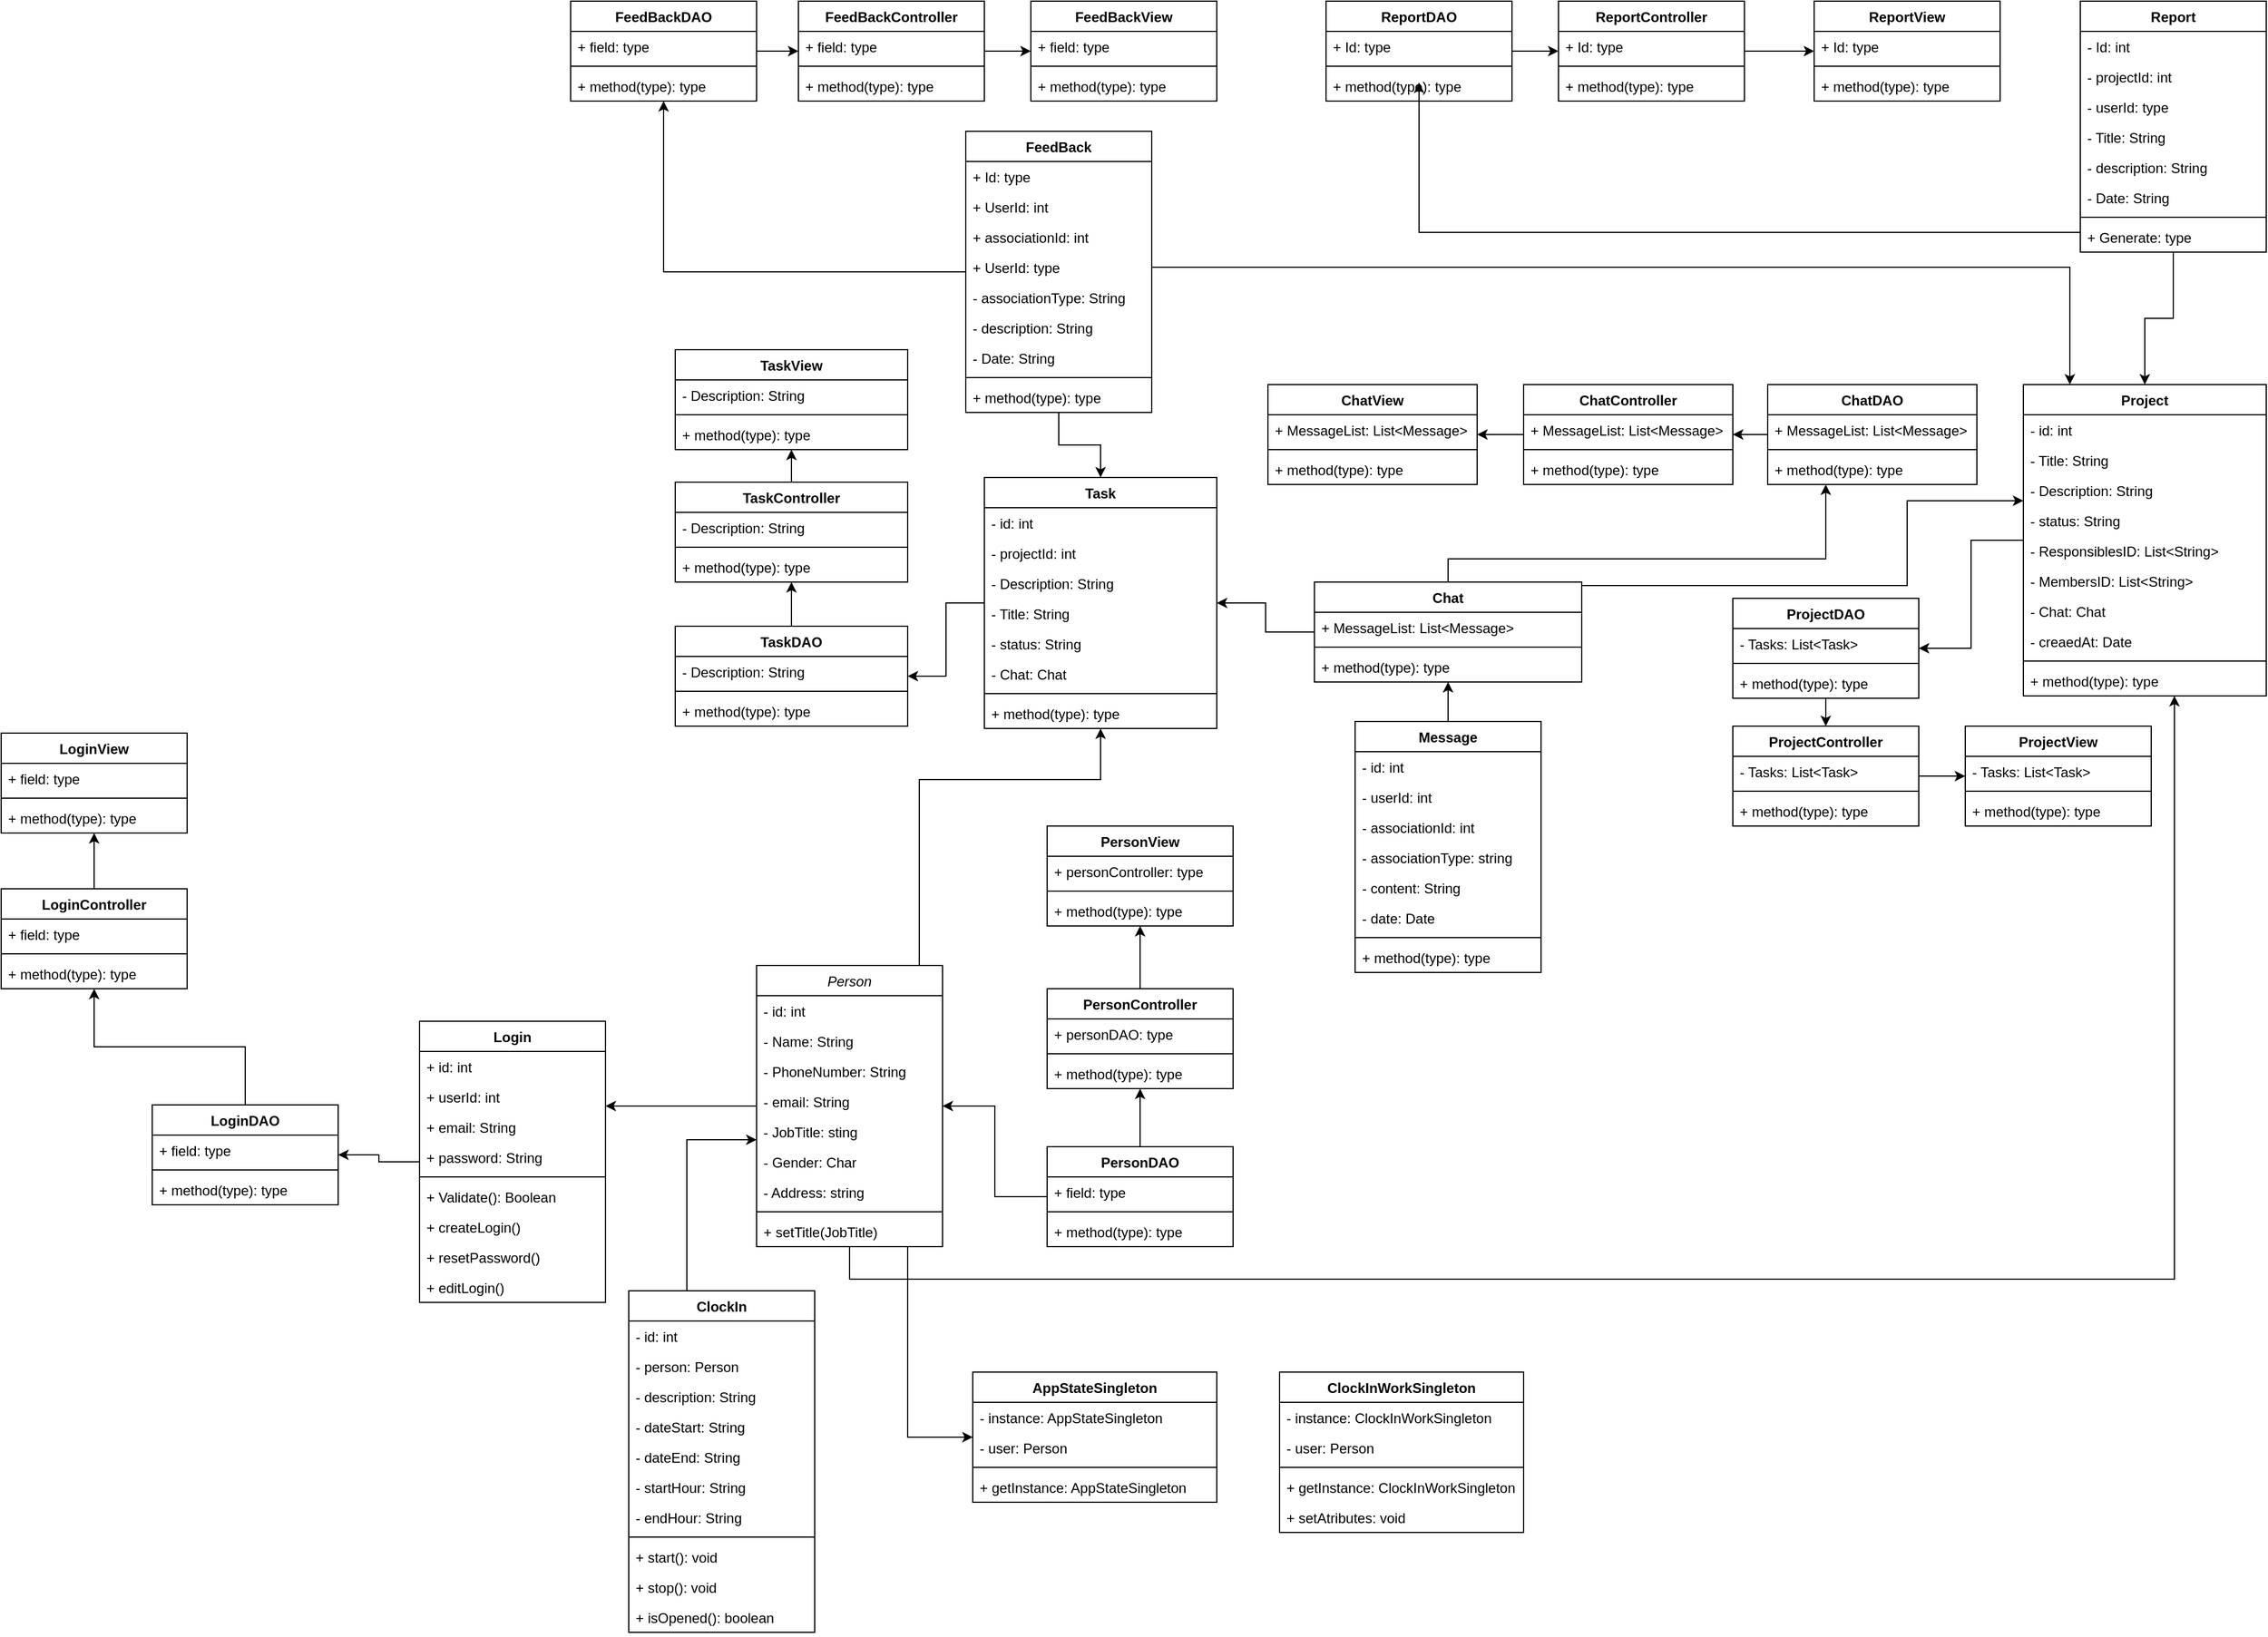 <mxfile version="26.0.4">
  <diagram id="C5RBs43oDa-KdzZeNtuy" name="Page-1">
    <mxGraphModel dx="1981" dy="1735" grid="1" gridSize="10" guides="1" tooltips="1" connect="1" arrows="1" fold="1" page="1" pageScale="1" pageWidth="827" pageHeight="1169" math="0" shadow="0">
      <root>
        <mxCell id="WIyWlLk6GJQsqaUBKTNV-0" />
        <mxCell id="WIyWlLk6GJQsqaUBKTNV-1" parent="WIyWlLk6GJQsqaUBKTNV-0" />
        <mxCell id="kBQj4n3VBGnSaxn6-J_9-1" style="edgeStyle=orthogonalEdgeStyle;rounded=0;orthogonalLoop=1;jettySize=auto;html=1;" parent="WIyWlLk6GJQsqaUBKTNV-1" source="zkfFHV4jXpPFQw0GAbJ--0" target="v8i-zWixzlQxeptMi9Gk-48" edge="1">
          <mxGeometry relative="1" as="geometry">
            <Array as="points">
              <mxPoint x="105" y="560" />
              <mxPoint x="105" y="643" />
            </Array>
          </mxGeometry>
        </mxCell>
        <mxCell id="3IpJfB-36r73PZ_hAEHP-11" style="edgeStyle=orthogonalEdgeStyle;rounded=0;orthogonalLoop=1;jettySize=auto;html=1;" parent="WIyWlLk6GJQsqaUBKTNV-1" source="zkfFHV4jXpPFQw0GAbJ--0" target="v8i-zWixzlQxeptMi9Gk-2" edge="1">
          <mxGeometry relative="1" as="geometry">
            <Array as="points">
              <mxPoint x="410" y="330" />
              <mxPoint x="566" y="330" />
            </Array>
          </mxGeometry>
        </mxCell>
        <mxCell id="3IpJfB-36r73PZ_hAEHP-12" style="edgeStyle=orthogonalEdgeStyle;rounded=0;orthogonalLoop=1;jettySize=auto;html=1;" parent="WIyWlLk6GJQsqaUBKTNV-1" source="zkfFHV4jXpPFQw0GAbJ--0" target="v8i-zWixzlQxeptMi9Gk-8" edge="1">
          <mxGeometry relative="1" as="geometry">
            <Array as="points">
              <mxPoint x="350" y="760" />
              <mxPoint x="1490" y="760" />
            </Array>
          </mxGeometry>
        </mxCell>
        <mxCell id="zkfFHV4jXpPFQw0GAbJ--0" value="Person" style="swimlane;fontStyle=2;align=center;verticalAlign=top;childLayout=stackLayout;horizontal=1;startSize=26;horizontalStack=0;resizeParent=1;resizeLast=0;collapsible=1;marginBottom=0;rounded=0;shadow=0;strokeWidth=1;" parent="WIyWlLk6GJQsqaUBKTNV-1" vertex="1">
          <mxGeometry x="270" y="490" width="160" height="242" as="geometry">
            <mxRectangle x="230" y="140" width="160" height="26" as="alternateBounds" />
          </mxGeometry>
        </mxCell>
        <mxCell id="kBQj4n3VBGnSaxn6-J_9-0" value="- id: int" style="text;align=left;verticalAlign=top;spacingLeft=4;spacingRight=4;overflow=hidden;rotatable=0;points=[[0,0.5],[1,0.5]];portConstraint=eastwest;" parent="zkfFHV4jXpPFQw0GAbJ--0" vertex="1">
          <mxGeometry y="26" width="160" height="26" as="geometry" />
        </mxCell>
        <mxCell id="zkfFHV4jXpPFQw0GAbJ--1" value="- Name: String" style="text;align=left;verticalAlign=top;spacingLeft=4;spacingRight=4;overflow=hidden;rotatable=0;points=[[0,0.5],[1,0.5]];portConstraint=eastwest;" parent="zkfFHV4jXpPFQw0GAbJ--0" vertex="1">
          <mxGeometry y="52" width="160" height="26" as="geometry" />
        </mxCell>
        <mxCell id="zkfFHV4jXpPFQw0GAbJ--2" value="- PhoneNumber: String" style="text;align=left;verticalAlign=top;spacingLeft=4;spacingRight=4;overflow=hidden;rotatable=0;points=[[0,0.5],[1,0.5]];portConstraint=eastwest;rounded=0;shadow=0;html=0;" parent="zkfFHV4jXpPFQw0GAbJ--0" vertex="1">
          <mxGeometry y="78" width="160" height="26" as="geometry" />
        </mxCell>
        <mxCell id="zkfFHV4jXpPFQw0GAbJ--3" value="- email: String" style="text;align=left;verticalAlign=top;spacingLeft=4;spacingRight=4;overflow=hidden;rotatable=0;points=[[0,0.5],[1,0.5]];portConstraint=eastwest;rounded=0;shadow=0;html=0;" parent="zkfFHV4jXpPFQw0GAbJ--0" vertex="1">
          <mxGeometry y="104" width="160" height="26" as="geometry" />
        </mxCell>
        <mxCell id="v8i-zWixzlQxeptMi9Gk-1" value="- JobTitle: sting" style="text;align=left;verticalAlign=top;spacingLeft=4;spacingRight=4;overflow=hidden;rotatable=0;points=[[0,0.5],[1,0.5]];portConstraint=eastwest;rounded=0;shadow=0;html=0;" parent="zkfFHV4jXpPFQw0GAbJ--0" vertex="1">
          <mxGeometry y="130" width="160" height="26" as="geometry" />
        </mxCell>
        <mxCell id="v8i-zWixzlQxeptMi9Gk-209" value="- Gender: Char" style="text;align=left;verticalAlign=top;spacingLeft=4;spacingRight=4;overflow=hidden;rotatable=0;points=[[0,0.5],[1,0.5]];portConstraint=eastwest;rounded=0;shadow=0;html=0;" parent="zkfFHV4jXpPFQw0GAbJ--0" vertex="1">
          <mxGeometry y="156" width="160" height="26" as="geometry" />
        </mxCell>
        <mxCell id="v8i-zWixzlQxeptMi9Gk-210" value="- Address: string" style="text;align=left;verticalAlign=top;spacingLeft=4;spacingRight=4;overflow=hidden;rotatable=0;points=[[0,0.5],[1,0.5]];portConstraint=eastwest;rounded=0;shadow=0;html=0;" parent="zkfFHV4jXpPFQw0GAbJ--0" vertex="1">
          <mxGeometry y="182" width="160" height="26" as="geometry" />
        </mxCell>
        <mxCell id="zkfFHV4jXpPFQw0GAbJ--4" value="" style="line;html=1;strokeWidth=1;align=left;verticalAlign=middle;spacingTop=-1;spacingLeft=3;spacingRight=3;rotatable=0;labelPosition=right;points=[];portConstraint=eastwest;" parent="zkfFHV4jXpPFQw0GAbJ--0" vertex="1">
          <mxGeometry y="208" width="160" height="8" as="geometry" />
        </mxCell>
        <mxCell id="zkfFHV4jXpPFQw0GAbJ--5" value="+ setTitle(JobTitle)" style="text;align=left;verticalAlign=top;spacingLeft=4;spacingRight=4;overflow=hidden;rotatable=0;points=[[0,0.5],[1,0.5]];portConstraint=eastwest;" parent="zkfFHV4jXpPFQw0GAbJ--0" vertex="1">
          <mxGeometry y="216" width="160" height="26" as="geometry" />
        </mxCell>
        <mxCell id="K_4pP7Nmxy2bWATmmaD6-23" style="edgeStyle=orthogonalEdgeStyle;rounded=0;orthogonalLoop=1;jettySize=auto;html=1;" parent="WIyWlLk6GJQsqaUBKTNV-1" source="v8i-zWixzlQxeptMi9Gk-2" target="v8i-zWixzlQxeptMi9Gk-170" edge="1">
          <mxGeometry relative="1" as="geometry" />
        </mxCell>
        <mxCell id="v8i-zWixzlQxeptMi9Gk-2" value="Task" style="swimlane;fontStyle=1;align=center;verticalAlign=top;childLayout=stackLayout;horizontal=1;startSize=26;horizontalStack=0;resizeParent=1;resizeParentMax=0;resizeLast=0;collapsible=1;marginBottom=0;whiteSpace=wrap;html=1;" parent="WIyWlLk6GJQsqaUBKTNV-1" vertex="1">
          <mxGeometry x="466" y="70" width="200" height="216" as="geometry" />
        </mxCell>
        <mxCell id="kBQj4n3VBGnSaxn6-J_9-10" value="- id: int" style="text;strokeColor=none;fillColor=none;align=left;verticalAlign=top;spacingLeft=4;spacingRight=4;overflow=hidden;rotatable=0;points=[[0,0.5],[1,0.5]];portConstraint=eastwest;whiteSpace=wrap;html=1;" parent="v8i-zWixzlQxeptMi9Gk-2" vertex="1">
          <mxGeometry y="26" width="200" height="26" as="geometry" />
        </mxCell>
        <mxCell id="kBQj4n3VBGnSaxn6-J_9-11" value="- projectId: int" style="text;strokeColor=none;fillColor=none;align=left;verticalAlign=top;spacingLeft=4;spacingRight=4;overflow=hidden;rotatable=0;points=[[0,0.5],[1,0.5]];portConstraint=eastwest;whiteSpace=wrap;html=1;" parent="v8i-zWixzlQxeptMi9Gk-2" vertex="1">
          <mxGeometry y="52" width="200" height="26" as="geometry" />
        </mxCell>
        <mxCell id="v8i-zWixzlQxeptMi9Gk-6" value="- Description: String" style="text;strokeColor=none;fillColor=none;align=left;verticalAlign=top;spacingLeft=4;spacingRight=4;overflow=hidden;rotatable=0;points=[[0,0.5],[1,0.5]];portConstraint=eastwest;whiteSpace=wrap;html=1;" parent="v8i-zWixzlQxeptMi9Gk-2" vertex="1">
          <mxGeometry y="78" width="200" height="26" as="geometry" />
        </mxCell>
        <mxCell id="v8i-zWixzlQxeptMi9Gk-245" value="- Title: String" style="text;strokeColor=none;fillColor=none;align=left;verticalAlign=top;spacingLeft=4;spacingRight=4;overflow=hidden;rotatable=0;points=[[0,0.5],[1,0.5]];portConstraint=eastwest;whiteSpace=wrap;html=1;" parent="v8i-zWixzlQxeptMi9Gk-2" vertex="1">
          <mxGeometry y="104" width="200" height="26" as="geometry" />
        </mxCell>
        <mxCell id="v8i-zWixzlQxeptMi9Gk-234" value="- status: String" style="text;strokeColor=none;fillColor=none;align=left;verticalAlign=top;spacingLeft=4;spacingRight=4;overflow=hidden;rotatable=0;points=[[0,0.5],[1,0.5]];portConstraint=eastwest;whiteSpace=wrap;html=1;" parent="v8i-zWixzlQxeptMi9Gk-2" vertex="1">
          <mxGeometry y="130" width="200" height="26" as="geometry" />
        </mxCell>
        <mxCell id="v8i-zWixzlQxeptMi9Gk-204" value="- Chat: Chat" style="text;strokeColor=none;fillColor=none;align=left;verticalAlign=top;spacingLeft=4;spacingRight=4;overflow=hidden;rotatable=0;points=[[0,0.5],[1,0.5]];portConstraint=eastwest;whiteSpace=wrap;html=1;" parent="v8i-zWixzlQxeptMi9Gk-2" vertex="1">
          <mxGeometry y="156" width="200" height="26" as="geometry" />
        </mxCell>
        <mxCell id="v8i-zWixzlQxeptMi9Gk-4" value="" style="line;strokeWidth=1;fillColor=none;align=left;verticalAlign=middle;spacingTop=-1;spacingLeft=3;spacingRight=3;rotatable=0;labelPosition=right;points=[];portConstraint=eastwest;strokeColor=inherit;" parent="v8i-zWixzlQxeptMi9Gk-2" vertex="1">
          <mxGeometry y="182" width="200" height="8" as="geometry" />
        </mxCell>
        <mxCell id="v8i-zWixzlQxeptMi9Gk-5" value="+ method(type): type" style="text;strokeColor=none;fillColor=none;align=left;verticalAlign=top;spacingLeft=4;spacingRight=4;overflow=hidden;rotatable=0;points=[[0,0.5],[1,0.5]];portConstraint=eastwest;whiteSpace=wrap;html=1;" parent="v8i-zWixzlQxeptMi9Gk-2" vertex="1">
          <mxGeometry y="190" width="200" height="26" as="geometry" />
        </mxCell>
        <mxCell id="K_4pP7Nmxy2bWATmmaD6-28" style="edgeStyle=orthogonalEdgeStyle;rounded=0;orthogonalLoop=1;jettySize=auto;html=1;" parent="WIyWlLk6GJQsqaUBKTNV-1" source="v8i-zWixzlQxeptMi9Gk-8" target="v8i-zWixzlQxeptMi9Gk-178" edge="1">
          <mxGeometry relative="1" as="geometry" />
        </mxCell>
        <mxCell id="v8i-zWixzlQxeptMi9Gk-8" value="Project" style="swimlane;fontStyle=1;align=center;verticalAlign=top;childLayout=stackLayout;horizontal=1;startSize=26;horizontalStack=0;resizeParent=1;resizeParentMax=0;resizeLast=0;collapsible=1;marginBottom=0;whiteSpace=wrap;html=1;" parent="WIyWlLk6GJQsqaUBKTNV-1" vertex="1">
          <mxGeometry x="1360" y="-10" width="209" height="268" as="geometry" />
        </mxCell>
        <mxCell id="v8i-zWixzlQxeptMi9Gk-246" value="- id: int" style="text;strokeColor=none;fillColor=none;align=left;verticalAlign=top;spacingLeft=4;spacingRight=4;overflow=hidden;rotatable=0;points=[[0,0.5],[1,0.5]];portConstraint=eastwest;whiteSpace=wrap;html=1;" parent="v8i-zWixzlQxeptMi9Gk-8" vertex="1">
          <mxGeometry y="26" width="209" height="26" as="geometry" />
        </mxCell>
        <mxCell id="kBQj4n3VBGnSaxn6-J_9-22" value="- Title: String" style="text;strokeColor=none;fillColor=none;align=left;verticalAlign=top;spacingLeft=4;spacingRight=4;overflow=hidden;rotatable=0;points=[[0,0.5],[1,0.5]];portConstraint=eastwest;whiteSpace=wrap;html=1;" parent="v8i-zWixzlQxeptMi9Gk-8" vertex="1">
          <mxGeometry y="52" width="209" height="26" as="geometry" />
        </mxCell>
        <mxCell id="v8i-zWixzlQxeptMi9Gk-235" value="- Description: String" style="text;strokeColor=none;fillColor=none;align=left;verticalAlign=top;spacingLeft=4;spacingRight=4;overflow=hidden;rotatable=0;points=[[0,0.5],[1,0.5]];portConstraint=eastwest;whiteSpace=wrap;html=1;" parent="v8i-zWixzlQxeptMi9Gk-8" vertex="1">
          <mxGeometry y="78" width="209" height="26" as="geometry" />
        </mxCell>
        <mxCell id="v8i-zWixzlQxeptMi9Gk-231" value="- status: String" style="text;strokeColor=none;fillColor=none;align=left;verticalAlign=top;spacingLeft=4;spacingRight=4;overflow=hidden;rotatable=0;points=[[0,0.5],[1,0.5]];portConstraint=eastwest;whiteSpace=wrap;html=1;" parent="v8i-zWixzlQxeptMi9Gk-8" vertex="1">
          <mxGeometry y="104" width="209" height="26" as="geometry" />
        </mxCell>
        <mxCell id="v8i-zWixzlQxeptMi9Gk-12" value="- ResponsiblesID: List&amp;lt;String&amp;gt;" style="text;strokeColor=none;fillColor=none;align=left;verticalAlign=top;spacingLeft=4;spacingRight=4;overflow=hidden;rotatable=0;points=[[0,0.5],[1,0.5]];portConstraint=eastwest;whiteSpace=wrap;html=1;" parent="v8i-zWixzlQxeptMi9Gk-8" vertex="1">
          <mxGeometry y="130" width="209" height="26" as="geometry" />
        </mxCell>
        <mxCell id="v8i-zWixzlQxeptMi9Gk-230" value="- MembersID: List&amp;lt;String&amp;gt;" style="text;strokeColor=none;fillColor=none;align=left;verticalAlign=top;spacingLeft=4;spacingRight=4;overflow=hidden;rotatable=0;points=[[0,0.5],[1,0.5]];portConstraint=eastwest;whiteSpace=wrap;html=1;" parent="v8i-zWixzlQxeptMi9Gk-8" vertex="1">
          <mxGeometry y="156" width="209" height="26" as="geometry" />
        </mxCell>
        <mxCell id="v8i-zWixzlQxeptMi9Gk-203" value="- Chat: Chat" style="text;strokeColor=none;fillColor=none;align=left;verticalAlign=top;spacingLeft=4;spacingRight=4;overflow=hidden;rotatable=0;points=[[0,0.5],[1,0.5]];portConstraint=eastwest;whiteSpace=wrap;html=1;" parent="v8i-zWixzlQxeptMi9Gk-8" vertex="1">
          <mxGeometry y="182" width="209" height="26" as="geometry" />
        </mxCell>
        <mxCell id="kBQj4n3VBGnSaxn6-J_9-23" value="- creaedAt: Date" style="text;strokeColor=none;fillColor=none;align=left;verticalAlign=top;spacingLeft=4;spacingRight=4;overflow=hidden;rotatable=0;points=[[0,0.5],[1,0.5]];portConstraint=eastwest;whiteSpace=wrap;html=1;" parent="v8i-zWixzlQxeptMi9Gk-8" vertex="1">
          <mxGeometry y="208" width="209" height="26" as="geometry" />
        </mxCell>
        <mxCell id="v8i-zWixzlQxeptMi9Gk-10" value="" style="line;strokeWidth=1;fillColor=none;align=left;verticalAlign=middle;spacingTop=-1;spacingLeft=3;spacingRight=3;rotatable=0;labelPosition=right;points=[];portConstraint=eastwest;strokeColor=inherit;" parent="v8i-zWixzlQxeptMi9Gk-8" vertex="1">
          <mxGeometry y="234" width="209" height="8" as="geometry" />
        </mxCell>
        <mxCell id="v8i-zWixzlQxeptMi9Gk-11" value="+ method(type): type" style="text;strokeColor=none;fillColor=none;align=left;verticalAlign=top;spacingLeft=4;spacingRight=4;overflow=hidden;rotatable=0;points=[[0,0.5],[1,0.5]];portConstraint=eastwest;whiteSpace=wrap;html=1;" parent="v8i-zWixzlQxeptMi9Gk-8" vertex="1">
          <mxGeometry y="242" width="209" height="26" as="geometry" />
        </mxCell>
        <mxCell id="K_4pP7Nmxy2bWATmmaD6-5" style="edgeStyle=orthogonalEdgeStyle;rounded=0;orthogonalLoop=1;jettySize=auto;html=1;" parent="WIyWlLk6GJQsqaUBKTNV-1" source="v8i-zWixzlQxeptMi9Gk-48" target="v8i-zWixzlQxeptMi9Gk-133" edge="1">
          <mxGeometry relative="1" as="geometry" />
        </mxCell>
        <mxCell id="v8i-zWixzlQxeptMi9Gk-48" value="Login" style="swimlane;fontStyle=1;align=center;verticalAlign=top;childLayout=stackLayout;horizontal=1;startSize=26;horizontalStack=0;resizeParent=1;resizeParentMax=0;resizeLast=0;collapsible=1;marginBottom=0;whiteSpace=wrap;html=1;" parent="WIyWlLk6GJQsqaUBKTNV-1" vertex="1">
          <mxGeometry x="-20" y="538" width="160" height="242" as="geometry" />
        </mxCell>
        <mxCell id="kBQj4n3VBGnSaxn6-J_9-6" value="+ id: int" style="text;strokeColor=none;fillColor=none;align=left;verticalAlign=top;spacingLeft=4;spacingRight=4;overflow=hidden;rotatable=0;points=[[0,0.5],[1,0.5]];portConstraint=eastwest;whiteSpace=wrap;html=1;" parent="v8i-zWixzlQxeptMi9Gk-48" vertex="1">
          <mxGeometry y="26" width="160" height="26" as="geometry" />
        </mxCell>
        <mxCell id="kBQj4n3VBGnSaxn6-J_9-5" value="+ userId: int" style="text;strokeColor=none;fillColor=none;align=left;verticalAlign=top;spacingLeft=4;spacingRight=4;overflow=hidden;rotatable=0;points=[[0,0.5],[1,0.5]];portConstraint=eastwest;whiteSpace=wrap;html=1;" parent="v8i-zWixzlQxeptMi9Gk-48" vertex="1">
          <mxGeometry y="52" width="160" height="26" as="geometry" />
        </mxCell>
        <mxCell id="v8i-zWixzlQxeptMi9Gk-220" value="+ email: String" style="text;strokeColor=none;fillColor=none;align=left;verticalAlign=top;spacingLeft=4;spacingRight=4;overflow=hidden;rotatable=0;points=[[0,0.5],[1,0.5]];portConstraint=eastwest;whiteSpace=wrap;html=1;" parent="v8i-zWixzlQxeptMi9Gk-48" vertex="1">
          <mxGeometry y="78" width="160" height="26" as="geometry" />
        </mxCell>
        <mxCell id="v8i-zWixzlQxeptMi9Gk-49" value="+ password: String" style="text;strokeColor=none;fillColor=none;align=left;verticalAlign=top;spacingLeft=4;spacingRight=4;overflow=hidden;rotatable=0;points=[[0,0.5],[1,0.5]];portConstraint=eastwest;whiteSpace=wrap;html=1;" parent="v8i-zWixzlQxeptMi9Gk-48" vertex="1">
          <mxGeometry y="104" width="160" height="26" as="geometry" />
        </mxCell>
        <mxCell id="v8i-zWixzlQxeptMi9Gk-50" value="" style="line;strokeWidth=1;fillColor=none;align=left;verticalAlign=middle;spacingTop=-1;spacingLeft=3;spacingRight=3;rotatable=0;labelPosition=right;points=[];portConstraint=eastwest;strokeColor=inherit;" parent="v8i-zWixzlQxeptMi9Gk-48" vertex="1">
          <mxGeometry y="130" width="160" height="8" as="geometry" />
        </mxCell>
        <mxCell id="v8i-zWixzlQxeptMi9Gk-51" value="+ Validate(): Boolean" style="text;strokeColor=none;fillColor=none;align=left;verticalAlign=top;spacingLeft=4;spacingRight=4;overflow=hidden;rotatable=0;points=[[0,0.5],[1,0.5]];portConstraint=eastwest;whiteSpace=wrap;html=1;" parent="v8i-zWixzlQxeptMi9Gk-48" vertex="1">
          <mxGeometry y="138" width="160" height="26" as="geometry" />
        </mxCell>
        <mxCell id="v8i-zWixzlQxeptMi9Gk-212" value="+ createLogin()" style="text;strokeColor=none;fillColor=none;align=left;verticalAlign=top;spacingLeft=4;spacingRight=4;overflow=hidden;rotatable=0;points=[[0,0.5],[1,0.5]];portConstraint=eastwest;whiteSpace=wrap;html=1;" parent="v8i-zWixzlQxeptMi9Gk-48" vertex="1">
          <mxGeometry y="164" width="160" height="26" as="geometry" />
        </mxCell>
        <mxCell id="v8i-zWixzlQxeptMi9Gk-213" value="+ resetPassword()" style="text;strokeColor=none;fillColor=none;align=left;verticalAlign=top;spacingLeft=4;spacingRight=4;overflow=hidden;rotatable=0;points=[[0,0.5],[1,0.5]];portConstraint=eastwest;whiteSpace=wrap;html=1;" parent="v8i-zWixzlQxeptMi9Gk-48" vertex="1">
          <mxGeometry y="190" width="160" height="26" as="geometry" />
        </mxCell>
        <mxCell id="v8i-zWixzlQxeptMi9Gk-221" value="+ editLogin()" style="text;strokeColor=none;fillColor=none;align=left;verticalAlign=top;spacingLeft=4;spacingRight=4;overflow=hidden;rotatable=0;points=[[0,0.5],[1,0.5]];portConstraint=eastwest;whiteSpace=wrap;html=1;" parent="v8i-zWixzlQxeptMi9Gk-48" vertex="1">
          <mxGeometry y="216" width="160" height="26" as="geometry" />
        </mxCell>
        <mxCell id="v8i-zWixzlQxeptMi9Gk-68" style="edgeStyle=orthogonalEdgeStyle;rounded=0;orthogonalLoop=1;jettySize=auto;html=1;" parent="WIyWlLk6GJQsqaUBKTNV-1" source="v8i-zWixzlQxeptMi9Gk-64" target="v8i-zWixzlQxeptMi9Gk-2" edge="1">
          <mxGeometry relative="1" as="geometry" />
        </mxCell>
        <mxCell id="K_4pP7Nmxy2bWATmmaD6-42" style="edgeStyle=orthogonalEdgeStyle;rounded=0;orthogonalLoop=1;jettySize=auto;html=1;" parent="WIyWlLk6GJQsqaUBKTNV-1" source="v8i-zWixzlQxeptMi9Gk-64" target="v8i-zWixzlQxeptMi9Gk-95" edge="1">
          <mxGeometry relative="1" as="geometry" />
        </mxCell>
        <mxCell id="v8i-zWixzlQxeptMi9Gk-64" value="FeedBack" style="swimlane;fontStyle=1;align=center;verticalAlign=top;childLayout=stackLayout;horizontal=1;startSize=26;horizontalStack=0;resizeParent=1;resizeParentMax=0;resizeLast=0;collapsible=1;marginBottom=0;whiteSpace=wrap;html=1;" parent="WIyWlLk6GJQsqaUBKTNV-1" vertex="1">
          <mxGeometry x="450" y="-228" width="160" height="242" as="geometry" />
        </mxCell>
        <mxCell id="v8i-zWixzlQxeptMi9Gk-65" value="+ Id: type" style="text;strokeColor=none;fillColor=none;align=left;verticalAlign=top;spacingLeft=4;spacingRight=4;overflow=hidden;rotatable=0;points=[[0,0.5],[1,0.5]];portConstraint=eastwest;whiteSpace=wrap;html=1;" parent="v8i-zWixzlQxeptMi9Gk-64" vertex="1">
          <mxGeometry y="26" width="160" height="26" as="geometry" />
        </mxCell>
        <mxCell id="kBQj4n3VBGnSaxn6-J_9-7" value="+ UserId: int" style="text;strokeColor=none;fillColor=none;align=left;verticalAlign=top;spacingLeft=4;spacingRight=4;overflow=hidden;rotatable=0;points=[[0,0.5],[1,0.5]];portConstraint=eastwest;whiteSpace=wrap;html=1;" parent="v8i-zWixzlQxeptMi9Gk-64" vertex="1">
          <mxGeometry y="52" width="160" height="26" as="geometry" />
        </mxCell>
        <mxCell id="kBQj4n3VBGnSaxn6-J_9-9" value="+ associationId: int" style="text;strokeColor=none;fillColor=none;align=left;verticalAlign=top;spacingLeft=4;spacingRight=4;overflow=hidden;rotatable=0;points=[[0,0.5],[1,0.5]];portConstraint=eastwest;whiteSpace=wrap;html=1;" parent="v8i-zWixzlQxeptMi9Gk-64" vertex="1">
          <mxGeometry y="78" width="160" height="26" as="geometry" />
        </mxCell>
        <mxCell id="kBQj4n3VBGnSaxn6-J_9-8" value="+ UserId: type" style="text;strokeColor=none;fillColor=none;align=left;verticalAlign=top;spacingLeft=4;spacingRight=4;overflow=hidden;rotatable=0;points=[[0,0.5],[1,0.5]];portConstraint=eastwest;whiteSpace=wrap;html=1;" parent="v8i-zWixzlQxeptMi9Gk-64" vertex="1">
          <mxGeometry y="104" width="160" height="26" as="geometry" />
        </mxCell>
        <mxCell id="v8i-zWixzlQxeptMi9Gk-242" value="- associationType: String" style="text;strokeColor=none;fillColor=none;align=left;verticalAlign=top;spacingLeft=4;spacingRight=4;overflow=hidden;rotatable=0;points=[[0,0.5],[1,0.5]];portConstraint=eastwest;whiteSpace=wrap;html=1;" parent="v8i-zWixzlQxeptMi9Gk-64" vertex="1">
          <mxGeometry y="130" width="160" height="26" as="geometry" />
        </mxCell>
        <mxCell id="v8i-zWixzlQxeptMi9Gk-241" value="- description: String" style="text;strokeColor=none;fillColor=none;align=left;verticalAlign=top;spacingLeft=4;spacingRight=4;overflow=hidden;rotatable=0;points=[[0,0.5],[1,0.5]];portConstraint=eastwest;whiteSpace=wrap;html=1;" parent="v8i-zWixzlQxeptMi9Gk-64" vertex="1">
          <mxGeometry y="156" width="160" height="26" as="geometry" />
        </mxCell>
        <mxCell id="v8i-zWixzlQxeptMi9Gk-240" value="- Date: String" style="text;strokeColor=none;fillColor=none;align=left;verticalAlign=top;spacingLeft=4;spacingRight=4;overflow=hidden;rotatable=0;points=[[0,0.5],[1,0.5]];portConstraint=eastwest;whiteSpace=wrap;html=1;" parent="v8i-zWixzlQxeptMi9Gk-64" vertex="1">
          <mxGeometry y="182" width="160" height="26" as="geometry" />
        </mxCell>
        <mxCell id="v8i-zWixzlQxeptMi9Gk-66" value="" style="line;strokeWidth=1;fillColor=none;align=left;verticalAlign=middle;spacingTop=-1;spacingLeft=3;spacingRight=3;rotatable=0;labelPosition=right;points=[];portConstraint=eastwest;strokeColor=inherit;" parent="v8i-zWixzlQxeptMi9Gk-64" vertex="1">
          <mxGeometry y="208" width="160" height="8" as="geometry" />
        </mxCell>
        <mxCell id="v8i-zWixzlQxeptMi9Gk-67" value="+ method(type): type" style="text;strokeColor=none;fillColor=none;align=left;verticalAlign=top;spacingLeft=4;spacingRight=4;overflow=hidden;rotatable=0;points=[[0,0.5],[1,0.5]];portConstraint=eastwest;whiteSpace=wrap;html=1;" parent="v8i-zWixzlQxeptMi9Gk-64" vertex="1">
          <mxGeometry y="216" width="160" height="26" as="geometry" />
        </mxCell>
        <mxCell id="v8i-zWixzlQxeptMi9Gk-124" style="edgeStyle=orthogonalEdgeStyle;rounded=0;orthogonalLoop=1;jettySize=auto;html=1;" parent="WIyWlLk6GJQsqaUBKTNV-1" source="v8i-zWixzlQxeptMi9Gk-70" target="v8i-zWixzlQxeptMi9Gk-8" edge="1">
          <mxGeometry relative="1" as="geometry" />
        </mxCell>
        <mxCell id="K_4pP7Nmxy2bWATmmaD6-45" style="edgeStyle=orthogonalEdgeStyle;rounded=0;orthogonalLoop=1;jettySize=auto;html=1;" parent="WIyWlLk6GJQsqaUBKTNV-1" edge="1">
          <mxGeometry relative="1" as="geometry">
            <Array as="points">
              <mxPoint x="840" y="-141" />
            </Array>
            <mxPoint x="1409" y="-141" as="sourcePoint" />
            <mxPoint x="840" y="-270" as="targetPoint" />
          </mxGeometry>
        </mxCell>
        <mxCell id="v8i-zWixzlQxeptMi9Gk-70" value="Report" style="swimlane;fontStyle=1;align=center;verticalAlign=top;childLayout=stackLayout;horizontal=1;startSize=26;horizontalStack=0;resizeParent=1;resizeParentMax=0;resizeLast=0;collapsible=1;marginBottom=0;whiteSpace=wrap;html=1;" parent="WIyWlLk6GJQsqaUBKTNV-1" vertex="1">
          <mxGeometry x="1409" y="-340" width="160" height="216" as="geometry" />
        </mxCell>
        <mxCell id="v8i-zWixzlQxeptMi9Gk-71" value="- Id: int" style="text;strokeColor=none;fillColor=none;align=left;verticalAlign=top;spacingLeft=4;spacingRight=4;overflow=hidden;rotatable=0;points=[[0,0.5],[1,0.5]];portConstraint=eastwest;whiteSpace=wrap;html=1;" parent="v8i-zWixzlQxeptMi9Gk-70" vertex="1">
          <mxGeometry y="26" width="160" height="26" as="geometry" />
        </mxCell>
        <mxCell id="kBQj4n3VBGnSaxn6-J_9-20" value="- projectId: int" style="text;strokeColor=none;fillColor=none;align=left;verticalAlign=top;spacingLeft=4;spacingRight=4;overflow=hidden;rotatable=0;points=[[0,0.5],[1,0.5]];portConstraint=eastwest;whiteSpace=wrap;html=1;" parent="v8i-zWixzlQxeptMi9Gk-70" vertex="1">
          <mxGeometry y="52" width="160" height="26" as="geometry" />
        </mxCell>
        <mxCell id="v8i-zWixzlQxeptMi9Gk-244" value="- userId: type" style="text;strokeColor=none;fillColor=none;align=left;verticalAlign=top;spacingLeft=4;spacingRight=4;overflow=hidden;rotatable=0;points=[[0,0.5],[1,0.5]];portConstraint=eastwest;whiteSpace=wrap;html=1;" parent="v8i-zWixzlQxeptMi9Gk-70" vertex="1">
          <mxGeometry y="78" width="160" height="26" as="geometry" />
        </mxCell>
        <mxCell id="v8i-zWixzlQxeptMi9Gk-236" value="- Title: String" style="text;strokeColor=none;fillColor=none;align=left;verticalAlign=top;spacingLeft=4;spacingRight=4;overflow=hidden;rotatable=0;points=[[0,0.5],[1,0.5]];portConstraint=eastwest;whiteSpace=wrap;html=1;" parent="v8i-zWixzlQxeptMi9Gk-70" vertex="1">
          <mxGeometry y="104" width="160" height="26" as="geometry" />
        </mxCell>
        <mxCell id="v8i-zWixzlQxeptMi9Gk-238" value="- description: String" style="text;strokeColor=none;fillColor=none;align=left;verticalAlign=top;spacingLeft=4;spacingRight=4;overflow=hidden;rotatable=0;points=[[0,0.5],[1,0.5]];portConstraint=eastwest;whiteSpace=wrap;html=1;" parent="v8i-zWixzlQxeptMi9Gk-70" vertex="1">
          <mxGeometry y="130" width="160" height="26" as="geometry" />
        </mxCell>
        <mxCell id="v8i-zWixzlQxeptMi9Gk-237" value="- Date: String" style="text;strokeColor=none;fillColor=none;align=left;verticalAlign=top;spacingLeft=4;spacingRight=4;overflow=hidden;rotatable=0;points=[[0,0.5],[1,0.5]];portConstraint=eastwest;whiteSpace=wrap;html=1;" parent="v8i-zWixzlQxeptMi9Gk-70" vertex="1">
          <mxGeometry y="156" width="160" height="26" as="geometry" />
        </mxCell>
        <mxCell id="v8i-zWixzlQxeptMi9Gk-72" value="" style="line;strokeWidth=1;fillColor=none;align=left;verticalAlign=middle;spacingTop=-1;spacingLeft=3;spacingRight=3;rotatable=0;labelPosition=right;points=[];portConstraint=eastwest;strokeColor=inherit;" parent="v8i-zWixzlQxeptMi9Gk-70" vertex="1">
          <mxGeometry y="182" width="160" height="8" as="geometry" />
        </mxCell>
        <mxCell id="v8i-zWixzlQxeptMi9Gk-73" value="+ Generate: type" style="text;strokeColor=none;fillColor=none;align=left;verticalAlign=top;spacingLeft=4;spacingRight=4;overflow=hidden;rotatable=0;points=[[0,0.5],[1,0.5]];portConstraint=eastwest;whiteSpace=wrap;html=1;" parent="v8i-zWixzlQxeptMi9Gk-70" vertex="1">
          <mxGeometry y="190" width="160" height="26" as="geometry" />
        </mxCell>
        <mxCell id="v8i-zWixzlQxeptMi9Gk-85" style="edgeStyle=orthogonalEdgeStyle;rounded=0;orthogonalLoop=1;jettySize=auto;html=1;" parent="WIyWlLk6GJQsqaUBKTNV-1" source="v8i-zWixzlQxeptMi9Gk-75" target="v8i-zWixzlQxeptMi9Gk-79" edge="1">
          <mxGeometry relative="1" as="geometry" />
        </mxCell>
        <mxCell id="v8i-zWixzlQxeptMi9Gk-75" value="Message" style="swimlane;fontStyle=1;align=center;verticalAlign=top;childLayout=stackLayout;horizontal=1;startSize=26;horizontalStack=0;resizeParent=1;resizeParentMax=0;resizeLast=0;collapsible=1;marginBottom=0;whiteSpace=wrap;html=1;" parent="WIyWlLk6GJQsqaUBKTNV-1" vertex="1">
          <mxGeometry x="785" y="280" width="160" height="216" as="geometry" />
        </mxCell>
        <mxCell id="kBQj4n3VBGnSaxn6-J_9-15" value="- id: int" style="text;strokeColor=none;fillColor=none;align=left;verticalAlign=top;spacingLeft=4;spacingRight=4;overflow=hidden;rotatable=0;points=[[0,0.5],[1,0.5]];portConstraint=eastwest;whiteSpace=wrap;html=1;" parent="v8i-zWixzlQxeptMi9Gk-75" vertex="1">
          <mxGeometry y="26" width="160" height="26" as="geometry" />
        </mxCell>
        <mxCell id="v8i-zWixzlQxeptMi9Gk-247" value="- userId: int" style="text;strokeColor=none;fillColor=none;align=left;verticalAlign=top;spacingLeft=4;spacingRight=4;overflow=hidden;rotatable=0;points=[[0,0.5],[1,0.5]];portConstraint=eastwest;whiteSpace=wrap;html=1;" parent="v8i-zWixzlQxeptMi9Gk-75" vertex="1">
          <mxGeometry y="52" width="160" height="26" as="geometry" />
        </mxCell>
        <mxCell id="kBQj4n3VBGnSaxn6-J_9-14" value="- associationId: int" style="text;strokeColor=none;fillColor=none;align=left;verticalAlign=top;spacingLeft=4;spacingRight=4;overflow=hidden;rotatable=0;points=[[0,0.5],[1,0.5]];portConstraint=eastwest;whiteSpace=wrap;html=1;" parent="v8i-zWixzlQxeptMi9Gk-75" vertex="1">
          <mxGeometry y="78" width="160" height="26" as="geometry" />
        </mxCell>
        <mxCell id="kBQj4n3VBGnSaxn6-J_9-17" value="- associationType: string" style="text;strokeColor=none;fillColor=none;align=left;verticalAlign=top;spacingLeft=4;spacingRight=4;overflow=hidden;rotatable=0;points=[[0,0.5],[1,0.5]];portConstraint=eastwest;whiteSpace=wrap;html=1;" parent="v8i-zWixzlQxeptMi9Gk-75" vertex="1">
          <mxGeometry y="104" width="160" height="26" as="geometry" />
        </mxCell>
        <mxCell id="v8i-zWixzlQxeptMi9Gk-76" value="- content: String" style="text;strokeColor=none;fillColor=none;align=left;verticalAlign=top;spacingLeft=4;spacingRight=4;overflow=hidden;rotatable=0;points=[[0,0.5],[1,0.5]];portConstraint=eastwest;whiteSpace=wrap;html=1;" parent="v8i-zWixzlQxeptMi9Gk-75" vertex="1">
          <mxGeometry y="130" width="160" height="26" as="geometry" />
        </mxCell>
        <mxCell id="kBQj4n3VBGnSaxn6-J_9-16" value="- date: Date" style="text;strokeColor=none;fillColor=none;align=left;verticalAlign=top;spacingLeft=4;spacingRight=4;overflow=hidden;rotatable=0;points=[[0,0.5],[1,0.5]];portConstraint=eastwest;whiteSpace=wrap;html=1;" parent="v8i-zWixzlQxeptMi9Gk-75" vertex="1">
          <mxGeometry y="156" width="160" height="26" as="geometry" />
        </mxCell>
        <mxCell id="v8i-zWixzlQxeptMi9Gk-77" value="" style="line;strokeWidth=1;fillColor=none;align=left;verticalAlign=middle;spacingTop=-1;spacingLeft=3;spacingRight=3;rotatable=0;labelPosition=right;points=[];portConstraint=eastwest;strokeColor=inherit;" parent="v8i-zWixzlQxeptMi9Gk-75" vertex="1">
          <mxGeometry y="182" width="160" height="8" as="geometry" />
        </mxCell>
        <mxCell id="v8i-zWixzlQxeptMi9Gk-78" value="+ method(type): type" style="text;strokeColor=none;fillColor=none;align=left;verticalAlign=top;spacingLeft=4;spacingRight=4;overflow=hidden;rotatable=0;points=[[0,0.5],[1,0.5]];portConstraint=eastwest;whiteSpace=wrap;html=1;" parent="v8i-zWixzlQxeptMi9Gk-75" vertex="1">
          <mxGeometry y="190" width="160" height="26" as="geometry" />
        </mxCell>
        <mxCell id="v8i-zWixzlQxeptMi9Gk-207" style="edgeStyle=orthogonalEdgeStyle;rounded=0;orthogonalLoop=1;jettySize=auto;html=1;" parent="WIyWlLk6GJQsqaUBKTNV-1" source="v8i-zWixzlQxeptMi9Gk-79" target="v8i-zWixzlQxeptMi9Gk-8" edge="1">
          <mxGeometry relative="1" as="geometry">
            <Array as="points">
              <mxPoint x="1260" y="163" />
              <mxPoint x="1260" y="90" />
            </Array>
          </mxGeometry>
        </mxCell>
        <mxCell id="K_4pP7Nmxy2bWATmmaD6-46" style="edgeStyle=orthogonalEdgeStyle;rounded=0;orthogonalLoop=1;jettySize=auto;html=1;" parent="WIyWlLk6GJQsqaUBKTNV-1" source="v8i-zWixzlQxeptMi9Gk-79" target="v8i-zWixzlQxeptMi9Gk-195" edge="1">
          <mxGeometry relative="1" as="geometry">
            <Array as="points">
              <mxPoint x="865" y="140" />
              <mxPoint x="1190" y="140" />
            </Array>
          </mxGeometry>
        </mxCell>
        <mxCell id="v8i-zWixzlQxeptMi9Gk-79" value="Chat" style="swimlane;fontStyle=1;align=center;verticalAlign=top;childLayout=stackLayout;horizontal=1;startSize=26;horizontalStack=0;resizeParent=1;resizeParentMax=0;resizeLast=0;collapsible=1;marginBottom=0;whiteSpace=wrap;html=1;" parent="WIyWlLk6GJQsqaUBKTNV-1" vertex="1">
          <mxGeometry x="750" y="160" width="230" height="86" as="geometry" />
        </mxCell>
        <mxCell id="v8i-zWixzlQxeptMi9Gk-80" value="+ MessageList: List&amp;lt;Message&amp;gt;" style="text;strokeColor=none;fillColor=none;align=left;verticalAlign=top;spacingLeft=4;spacingRight=4;overflow=hidden;rotatable=0;points=[[0,0.5],[1,0.5]];portConstraint=eastwest;whiteSpace=wrap;html=1;" parent="v8i-zWixzlQxeptMi9Gk-79" vertex="1">
          <mxGeometry y="26" width="230" height="26" as="geometry" />
        </mxCell>
        <mxCell id="v8i-zWixzlQxeptMi9Gk-81" value="" style="line;strokeWidth=1;fillColor=none;align=left;verticalAlign=middle;spacingTop=-1;spacingLeft=3;spacingRight=3;rotatable=0;labelPosition=right;points=[];portConstraint=eastwest;strokeColor=inherit;" parent="v8i-zWixzlQxeptMi9Gk-79" vertex="1">
          <mxGeometry y="52" width="230" height="8" as="geometry" />
        </mxCell>
        <mxCell id="v8i-zWixzlQxeptMi9Gk-82" value="+ method(type): type" style="text;strokeColor=none;fillColor=none;align=left;verticalAlign=top;spacingLeft=4;spacingRight=4;overflow=hidden;rotatable=0;points=[[0,0.5],[1,0.5]];portConstraint=eastwest;whiteSpace=wrap;html=1;" parent="v8i-zWixzlQxeptMi9Gk-79" vertex="1">
          <mxGeometry y="60" width="230" height="26" as="geometry" />
        </mxCell>
        <mxCell id="K_4pP7Nmxy2bWATmmaD6-41" style="edgeStyle=orthogonalEdgeStyle;rounded=0;orthogonalLoop=1;jettySize=auto;html=1;" parent="WIyWlLk6GJQsqaUBKTNV-1" source="v8i-zWixzlQxeptMi9Gk-95" target="K_4pP7Nmxy2bWATmmaD6-37" edge="1">
          <mxGeometry relative="1" as="geometry" />
        </mxCell>
        <mxCell id="v8i-zWixzlQxeptMi9Gk-95" value="FeedBackDAO" style="swimlane;fontStyle=1;align=center;verticalAlign=top;childLayout=stackLayout;horizontal=1;startSize=26;horizontalStack=0;resizeParent=1;resizeParentMax=0;resizeLast=0;collapsible=1;marginBottom=0;whiteSpace=wrap;html=1;" parent="WIyWlLk6GJQsqaUBKTNV-1" vertex="1">
          <mxGeometry x="110" y="-340" width="160" height="86" as="geometry" />
        </mxCell>
        <mxCell id="v8i-zWixzlQxeptMi9Gk-96" value="+ field: type" style="text;strokeColor=none;fillColor=none;align=left;verticalAlign=top;spacingLeft=4;spacingRight=4;overflow=hidden;rotatable=0;points=[[0,0.5],[1,0.5]];portConstraint=eastwest;whiteSpace=wrap;html=1;" parent="v8i-zWixzlQxeptMi9Gk-95" vertex="1">
          <mxGeometry y="26" width="160" height="26" as="geometry" />
        </mxCell>
        <mxCell id="v8i-zWixzlQxeptMi9Gk-97" value="" style="line;strokeWidth=1;fillColor=none;align=left;verticalAlign=middle;spacingTop=-1;spacingLeft=3;spacingRight=3;rotatable=0;labelPosition=right;points=[];portConstraint=eastwest;strokeColor=inherit;" parent="v8i-zWixzlQxeptMi9Gk-95" vertex="1">
          <mxGeometry y="52" width="160" height="8" as="geometry" />
        </mxCell>
        <mxCell id="v8i-zWixzlQxeptMi9Gk-98" value="+ method(type): type" style="text;strokeColor=none;fillColor=none;align=left;verticalAlign=top;spacingLeft=4;spacingRight=4;overflow=hidden;rotatable=0;points=[[0,0.5],[1,0.5]];portConstraint=eastwest;whiteSpace=wrap;html=1;" parent="v8i-zWixzlQxeptMi9Gk-95" vertex="1">
          <mxGeometry y="60" width="160" height="26" as="geometry" />
        </mxCell>
        <mxCell id="v8i-zWixzlQxeptMi9Gk-99" value="FeedBackView" style="swimlane;fontStyle=1;align=center;verticalAlign=top;childLayout=stackLayout;horizontal=1;startSize=26;horizontalStack=0;resizeParent=1;resizeParentMax=0;resizeLast=0;collapsible=1;marginBottom=0;whiteSpace=wrap;html=1;" parent="WIyWlLk6GJQsqaUBKTNV-1" vertex="1">
          <mxGeometry x="506" y="-340" width="160" height="86" as="geometry" />
        </mxCell>
        <mxCell id="v8i-zWixzlQxeptMi9Gk-100" value="+ field: type" style="text;strokeColor=none;fillColor=none;align=left;verticalAlign=top;spacingLeft=4;spacingRight=4;overflow=hidden;rotatable=0;points=[[0,0.5],[1,0.5]];portConstraint=eastwest;whiteSpace=wrap;html=1;" parent="v8i-zWixzlQxeptMi9Gk-99" vertex="1">
          <mxGeometry y="26" width="160" height="26" as="geometry" />
        </mxCell>
        <mxCell id="v8i-zWixzlQxeptMi9Gk-101" value="" style="line;strokeWidth=1;fillColor=none;align=left;verticalAlign=middle;spacingTop=-1;spacingLeft=3;spacingRight=3;rotatable=0;labelPosition=right;points=[];portConstraint=eastwest;strokeColor=inherit;" parent="v8i-zWixzlQxeptMi9Gk-99" vertex="1">
          <mxGeometry y="52" width="160" height="8" as="geometry" />
        </mxCell>
        <mxCell id="v8i-zWixzlQxeptMi9Gk-102" value="+ method(type): type" style="text;strokeColor=none;fillColor=none;align=left;verticalAlign=top;spacingLeft=4;spacingRight=4;overflow=hidden;rotatable=0;points=[[0,0.5],[1,0.5]];portConstraint=eastwest;whiteSpace=wrap;html=1;" parent="v8i-zWixzlQxeptMi9Gk-99" vertex="1">
          <mxGeometry y="60" width="160" height="26" as="geometry" />
        </mxCell>
        <mxCell id="K_4pP7Nmxy2bWATmmaD6-35" style="edgeStyle=orthogonalEdgeStyle;rounded=0;orthogonalLoop=1;jettySize=auto;html=1;" parent="WIyWlLk6GJQsqaUBKTNV-1" source="v8i-zWixzlQxeptMi9Gk-105" target="K_4pP7Nmxy2bWATmmaD6-31" edge="1">
          <mxGeometry relative="1" as="geometry" />
        </mxCell>
        <mxCell id="v8i-zWixzlQxeptMi9Gk-105" value="ReportDAO" style="swimlane;fontStyle=1;align=center;verticalAlign=top;childLayout=stackLayout;horizontal=1;startSize=26;horizontalStack=0;resizeParent=1;resizeParentMax=0;resizeLast=0;collapsible=1;marginBottom=0;whiteSpace=wrap;html=1;" parent="WIyWlLk6GJQsqaUBKTNV-1" vertex="1">
          <mxGeometry x="760" y="-340" width="160" height="86" as="geometry" />
        </mxCell>
        <mxCell id="v8i-zWixzlQxeptMi9Gk-106" value="+ Id: type" style="text;strokeColor=none;fillColor=none;align=left;verticalAlign=top;spacingLeft=4;spacingRight=4;overflow=hidden;rotatable=0;points=[[0,0.5],[1,0.5]];portConstraint=eastwest;whiteSpace=wrap;html=1;" parent="v8i-zWixzlQxeptMi9Gk-105" vertex="1">
          <mxGeometry y="26" width="160" height="26" as="geometry" />
        </mxCell>
        <mxCell id="v8i-zWixzlQxeptMi9Gk-107" value="" style="line;strokeWidth=1;fillColor=none;align=left;verticalAlign=middle;spacingTop=-1;spacingLeft=3;spacingRight=3;rotatable=0;labelPosition=right;points=[];portConstraint=eastwest;strokeColor=inherit;" parent="v8i-zWixzlQxeptMi9Gk-105" vertex="1">
          <mxGeometry y="52" width="160" height="8" as="geometry" />
        </mxCell>
        <mxCell id="v8i-zWixzlQxeptMi9Gk-108" value="+ method(type): type" style="text;strokeColor=none;fillColor=none;align=left;verticalAlign=top;spacingLeft=4;spacingRight=4;overflow=hidden;rotatable=0;points=[[0,0.5],[1,0.5]];portConstraint=eastwest;whiteSpace=wrap;html=1;" parent="v8i-zWixzlQxeptMi9Gk-105" vertex="1">
          <mxGeometry y="60" width="160" height="26" as="geometry" />
        </mxCell>
        <mxCell id="v8i-zWixzlQxeptMi9Gk-109" value="ReportView" style="swimlane;fontStyle=1;align=center;verticalAlign=top;childLayout=stackLayout;horizontal=1;startSize=26;horizontalStack=0;resizeParent=1;resizeParentMax=0;resizeLast=0;collapsible=1;marginBottom=0;whiteSpace=wrap;html=1;" parent="WIyWlLk6GJQsqaUBKTNV-1" vertex="1">
          <mxGeometry x="1180" y="-340" width="160" height="86" as="geometry" />
        </mxCell>
        <mxCell id="v8i-zWixzlQxeptMi9Gk-110" value="+ Id: type" style="text;strokeColor=none;fillColor=none;align=left;verticalAlign=top;spacingLeft=4;spacingRight=4;overflow=hidden;rotatable=0;points=[[0,0.5],[1,0.5]];portConstraint=eastwest;whiteSpace=wrap;html=1;" parent="v8i-zWixzlQxeptMi9Gk-109" vertex="1">
          <mxGeometry y="26" width="160" height="26" as="geometry" />
        </mxCell>
        <mxCell id="v8i-zWixzlQxeptMi9Gk-111" value="" style="line;strokeWidth=1;fillColor=none;align=left;verticalAlign=middle;spacingTop=-1;spacingLeft=3;spacingRight=3;rotatable=0;labelPosition=right;points=[];portConstraint=eastwest;strokeColor=inherit;" parent="v8i-zWixzlQxeptMi9Gk-109" vertex="1">
          <mxGeometry y="52" width="160" height="8" as="geometry" />
        </mxCell>
        <mxCell id="v8i-zWixzlQxeptMi9Gk-112" value="+ method(type): type" style="text;strokeColor=none;fillColor=none;align=left;verticalAlign=top;spacingLeft=4;spacingRight=4;overflow=hidden;rotatable=0;points=[[0,0.5],[1,0.5]];portConstraint=eastwest;whiteSpace=wrap;html=1;" parent="v8i-zWixzlQxeptMi9Gk-109" vertex="1">
          <mxGeometry y="60" width="160" height="26" as="geometry" />
        </mxCell>
        <mxCell id="v8i-zWixzlQxeptMi9Gk-129" value="LoginView&lt;span style=&quot;color: rgba(0, 0, 0, 0); font-family: monospace; font-size: 0px; font-weight: 400; text-align: start; text-wrap: nowrap;&quot;&gt;%3CmxGraphModel%3E%3Croot%3E%3CmxCell%20id%3D%220%22%2F%3E%3CmxCell%20id%3D%221%22%20parent%3D%220%22%2F%3E%3CmxCell%20id%3D%222%22%20value%3D%22Login%22%20style%3D%22swimlane%3BfontStyle%3D1%3Balign%3Dcenter%3BverticalAlign%3Dtop%3BchildLayout%3DstackLayout%3Bhorizontal%3D1%3BstartSize%3D26%3BhorizontalStack%3D0%3BresizeParent%3D1%3BresizeParentMax%3D0%3BresizeLast%3D0%3Bcollapsible%3D1%3BmarginBottom%3D0%3BwhiteSpace%3Dwrap%3Bhtml%3D1%3B%22%20vertex%3D%221%22%20parent%3D%221%22%3E%3CmxGeometry%20x%3D%22-350%22%20y%3D%22250%22%20width%3D%22160%22%20height%3D%2286%22%20as%3D%22geometry%22%2F%3E%3C%2FmxCell%3E%3CmxCell%20id%3D%223%22%20value%3D%22%2B%20field%3A%20type%22%20style%3D%22text%3BstrokeColor%3Dnone%3BfillColor%3Dnone%3Balign%3Dleft%3BverticalAlign%3Dtop%3BspacingLeft%3D4%3BspacingRight%3D4%3Boverflow%3Dhidden%3Brotatable%3D0%3Bpoints%3D%5B%5B0%2C0.5%5D%2C%5B1%2C0.5%5D%5D%3BportConstraint%3Deastwest%3BwhiteSpace%3Dwrap%3Bhtml%3D1%3B%22%20vertex%3D%221%22%20parent%3D%222%22%3E%3CmxGeometry%20y%3D%2226%22%20width%3D%22160%22%20height%3D%2226%22%20as%3D%22geometry%22%2F%3E%3C%2FmxCell%3E%3CmxCell%20id%3D%224%22%20value%3D%22%22%20style%3D%22line%3BstrokeWidth%3D1%3BfillColor%3Dnone%3Balign%3Dleft%3BverticalAlign%3Dmiddle%3BspacingTop%3D-1%3BspacingLeft%3D3%3BspacingRight%3D3%3Brotatable%3D0%3BlabelPosition%3Dright%3Bpoints%3D%5B%5D%3BportConstraint%3Deastwest%3BstrokeColor%3Dinherit%3B%22%20vertex%3D%221%22%20parent%3D%222%22%3E%3CmxGeometry%20y%3D%2252%22%20width%3D%22160%22%20height%3D%228%22%20as%3D%22geometry%22%2F%3E%3C%2FmxCell%3E%3CmxCell%20id%3D%225%22%20value%3D%22%2B%20method(type)%3A%20type%22%20style%3D%22text%3BstrokeColor%3Dnone%3BfillColor%3Dnone%3Balign%3Dleft%3BverticalAlign%3Dtop%3BspacingLeft%3D4%3BspacingRight%3D4%3Boverflow%3Dhidden%3Brotatable%3D0%3Bpoints%3D%5B%5B0%2C0.5%5D%2C%5B1%2C0.5%5D%5D%3BportConstraint%3Deastwest%3BwhiteSpace%3Dwrap%3Bhtml%3D1%3B%22%20vertex%3D%221%22%20parent%3D%222%22%3E%3CmxGeometry%20y%3D%2260%22%20width%3D%22160%22%20height%3D%2226%22%20as%3D%22geometry%22%2F%3E%3C%2FmxCell%3E%3C%2Froot%3E%3C%2FmxGraphModel%3E&lt;/span&gt;" style="swimlane;fontStyle=1;align=center;verticalAlign=top;childLayout=stackLayout;horizontal=1;startSize=26;horizontalStack=0;resizeParent=1;resizeParentMax=0;resizeLast=0;collapsible=1;marginBottom=0;whiteSpace=wrap;html=1;" parent="WIyWlLk6GJQsqaUBKTNV-1" vertex="1">
          <mxGeometry x="-380" y="290" width="160" height="86" as="geometry" />
        </mxCell>
        <mxCell id="v8i-zWixzlQxeptMi9Gk-130" value="+ field: type" style="text;strokeColor=none;fillColor=none;align=left;verticalAlign=top;spacingLeft=4;spacingRight=4;overflow=hidden;rotatable=0;points=[[0,0.5],[1,0.5]];portConstraint=eastwest;whiteSpace=wrap;html=1;" parent="v8i-zWixzlQxeptMi9Gk-129" vertex="1">
          <mxGeometry y="26" width="160" height="26" as="geometry" />
        </mxCell>
        <mxCell id="v8i-zWixzlQxeptMi9Gk-131" value="" style="line;strokeWidth=1;fillColor=none;align=left;verticalAlign=middle;spacingTop=-1;spacingLeft=3;spacingRight=3;rotatable=0;labelPosition=right;points=[];portConstraint=eastwest;strokeColor=inherit;" parent="v8i-zWixzlQxeptMi9Gk-129" vertex="1">
          <mxGeometry y="52" width="160" height="8" as="geometry" />
        </mxCell>
        <mxCell id="v8i-zWixzlQxeptMi9Gk-132" value="+ method(type): type" style="text;strokeColor=none;fillColor=none;align=left;verticalAlign=top;spacingLeft=4;spacingRight=4;overflow=hidden;rotatable=0;points=[[0,0.5],[1,0.5]];portConstraint=eastwest;whiteSpace=wrap;html=1;" parent="v8i-zWixzlQxeptMi9Gk-129" vertex="1">
          <mxGeometry y="60" width="160" height="26" as="geometry" />
        </mxCell>
        <mxCell id="K_4pP7Nmxy2bWATmmaD6-6" style="edgeStyle=orthogonalEdgeStyle;rounded=0;orthogonalLoop=1;jettySize=auto;html=1;" parent="WIyWlLk6GJQsqaUBKTNV-1" source="v8i-zWixzlQxeptMi9Gk-133" target="K_4pP7Nmxy2bWATmmaD6-0" edge="1">
          <mxGeometry relative="1" as="geometry" />
        </mxCell>
        <mxCell id="v8i-zWixzlQxeptMi9Gk-133" value="LoginDAO&lt;span style=&quot;color: rgba(0, 0, 0, 0); font-family: monospace; font-size: 0px; font-weight: 400; text-align: start; text-wrap: nowrap;&quot;&gt;%3CmxGraphModel%3E%3Croot%3E%3CmxCell%20id%3D%220%22%2F%3E%3CmxCell%20id%3D%221%22%20parent%3D%220%22%2F%3E%3CmxCell%20id%3D%222%22%20value%3D%22Login%22%20style%3D%22swimlane%3BfontStyle%3D1%3Balign%3Dcenter%3BverticalAlign%3Dtop%3BchildLayout%3DstackLayout%3Bhorizontal%3D1%3BstartSize%3D26%3BhorizontalStack%3D0%3BresizeParent%3D1%3BresizeParentMax%3D0%3BresizeLast%3D0%3Bcollapsible%3D1%3BmarginBottom%3D0%3BwhiteSpace%3Dwrap%3Bhtml%3D1%3B%22%20vertex%3D%221%22%20parent%3D%221%22%3E%3CmxGeometry%20x%3D%22-350%22%20y%3D%22250%22%20width%3D%22160%22%20height%3D%2286%22%20as%3D%22geometry%22%2F%3E%3C%2FmxCell%3E%3CmxCell%20id%3D%223%22%20value%3D%22%2B%20field%3A%20type%22%20style%3D%22text%3BstrokeColor%3Dnone%3BfillColor%3Dnone%3Balign%3Dleft%3BverticalAlign%3Dtop%3BspacingLeft%3D4%3BspacingRight%3D4%3Boverflow%3Dhidden%3Brotatable%3D0%3Bpoints%3D%5B%5B0%2C0.5%5D%2C%5B1%2C0.5%5D%5D%3BportConstraint%3Deastwest%3BwhiteSpace%3Dwrap%3Bhtml%3D1%3B%22%20vertex%3D%221%22%20parent%3D%222%22%3E%3CmxGeometry%20y%3D%2226%22%20width%3D%22160%22%20height%3D%2226%22%20as%3D%22geometry%22%2F%3E%3C%2FmxCell%3E%3CmxCell%20id%3D%224%22%20value%3D%22%22%20style%3D%22line%3BstrokeWidth%3D1%3BfillColor%3Dnone%3Balign%3Dleft%3BverticalAlign%3Dmiddle%3BspacingTop%3D-1%3BspacingLeft%3D3%3BspacingRight%3D3%3Brotatable%3D0%3BlabelPosition%3Dright%3Bpoints%3D%5B%5D%3BportConstraint%3Deastwest%3BstrokeColor%3Dinherit%3B%22%20vertex%3D%221%22%20parent%3D%222%22%3E%3CmxGeometry%20y%3D%2252%22%20width%3D%22160%22%20height%3D%228%22%20as%3D%22geometry%22%2F%3E%3C%2FmxCell%3E%3CmxCell%20id%3D%225%22%20value%3D%22%2B%20method(type)%3A%20type%22%20style%3D%22text%3BstrokeColor%3Dnone%3BfillColor%3Dnone%3Balign%3Dleft%3BverticalAlign%3Dtop%3BspacingLeft%3D4%3BspacingRight%3D4%3Boverflow%3Dhidden%3Brotatable%3D0%3Bpoints%3D%5B%5B0%2C0.5%5D%2C%5B1%2C0.5%5D%5D%3BportConstraint%3Deastwest%3BwhiteSpace%3Dwrap%3Bhtml%3D1%3B%22%20vertex%3D%221%22%20parent%3D%222%22%3E%3CmxGeometry%20y%3D%2260%22%20width%3D%22160%22%20height%3D%2226%22%20as%3D%22geometry%22%2F%3E%3C%2FmxCell%3E%3C%2Froot%3E%3C%2FmxGraphMod&lt;/span&gt;" style="swimlane;fontStyle=1;align=center;verticalAlign=top;childLayout=stackLayout;horizontal=1;startSize=26;horizontalStack=0;resizeParent=1;resizeParentMax=0;resizeLast=0;collapsible=1;marginBottom=0;whiteSpace=wrap;html=1;" parent="WIyWlLk6GJQsqaUBKTNV-1" vertex="1">
          <mxGeometry x="-250" y="610" width="160" height="86" as="geometry" />
        </mxCell>
        <mxCell id="v8i-zWixzlQxeptMi9Gk-134" value="+ field: type" style="text;strokeColor=none;fillColor=none;align=left;verticalAlign=top;spacingLeft=4;spacingRight=4;overflow=hidden;rotatable=0;points=[[0,0.5],[1,0.5]];portConstraint=eastwest;whiteSpace=wrap;html=1;" parent="v8i-zWixzlQxeptMi9Gk-133" vertex="1">
          <mxGeometry y="26" width="160" height="26" as="geometry" />
        </mxCell>
        <mxCell id="v8i-zWixzlQxeptMi9Gk-135" value="" style="line;strokeWidth=1;fillColor=none;align=left;verticalAlign=middle;spacingTop=-1;spacingLeft=3;spacingRight=3;rotatable=0;labelPosition=right;points=[];portConstraint=eastwest;strokeColor=inherit;" parent="v8i-zWixzlQxeptMi9Gk-133" vertex="1">
          <mxGeometry y="52" width="160" height="8" as="geometry" />
        </mxCell>
        <mxCell id="v8i-zWixzlQxeptMi9Gk-136" value="+ method(type): type" style="text;strokeColor=none;fillColor=none;align=left;verticalAlign=top;spacingLeft=4;spacingRight=4;overflow=hidden;rotatable=0;points=[[0,0.5],[1,0.5]];portConstraint=eastwest;whiteSpace=wrap;html=1;" parent="v8i-zWixzlQxeptMi9Gk-133" vertex="1">
          <mxGeometry y="60" width="160" height="26" as="geometry" />
        </mxCell>
        <mxCell id="v8i-zWixzlQxeptMi9Gk-152" value="PersonView" style="swimlane;fontStyle=1;align=center;verticalAlign=top;childLayout=stackLayout;horizontal=1;startSize=26;horizontalStack=0;resizeParent=1;resizeParentMax=0;resizeLast=0;collapsible=1;marginBottom=0;whiteSpace=wrap;html=1;" parent="WIyWlLk6GJQsqaUBKTNV-1" vertex="1">
          <mxGeometry x="520" y="370" width="160" height="86" as="geometry" />
        </mxCell>
        <mxCell id="v8i-zWixzlQxeptMi9Gk-153" value="+ personController: type" style="text;strokeColor=none;fillColor=none;align=left;verticalAlign=top;spacingLeft=4;spacingRight=4;overflow=hidden;rotatable=0;points=[[0,0.5],[1,0.5]];portConstraint=eastwest;whiteSpace=wrap;html=1;" parent="v8i-zWixzlQxeptMi9Gk-152" vertex="1">
          <mxGeometry y="26" width="160" height="26" as="geometry" />
        </mxCell>
        <mxCell id="v8i-zWixzlQxeptMi9Gk-154" value="" style="line;strokeWidth=1;fillColor=none;align=left;verticalAlign=middle;spacingTop=-1;spacingLeft=3;spacingRight=3;rotatable=0;labelPosition=right;points=[];portConstraint=eastwest;strokeColor=inherit;" parent="v8i-zWixzlQxeptMi9Gk-152" vertex="1">
          <mxGeometry y="52" width="160" height="8" as="geometry" />
        </mxCell>
        <mxCell id="v8i-zWixzlQxeptMi9Gk-155" value="+ method(type): type" style="text;strokeColor=none;fillColor=none;align=left;verticalAlign=top;spacingLeft=4;spacingRight=4;overflow=hidden;rotatable=0;points=[[0,0.5],[1,0.5]];portConstraint=eastwest;whiteSpace=wrap;html=1;" parent="v8i-zWixzlQxeptMi9Gk-152" vertex="1">
          <mxGeometry y="60" width="160" height="26" as="geometry" />
        </mxCell>
        <mxCell id="K_4pP7Nmxy2bWATmmaD6-16" style="edgeStyle=orthogonalEdgeStyle;rounded=0;orthogonalLoop=1;jettySize=auto;html=1;" parent="WIyWlLk6GJQsqaUBKTNV-1" source="v8i-zWixzlQxeptMi9Gk-156" target="zkfFHV4jXpPFQw0GAbJ--0" edge="1">
          <mxGeometry relative="1" as="geometry" />
        </mxCell>
        <mxCell id="dbS_ZZBUwa-d4Zy6UN0x-0" style="edgeStyle=orthogonalEdgeStyle;rounded=0;orthogonalLoop=1;jettySize=auto;html=1;" parent="WIyWlLk6GJQsqaUBKTNV-1" source="v8i-zWixzlQxeptMi9Gk-156" target="K_4pP7Nmxy2bWATmmaD6-10" edge="1">
          <mxGeometry relative="1" as="geometry" />
        </mxCell>
        <mxCell id="v8i-zWixzlQxeptMi9Gk-156" value="PersonDAO" style="swimlane;fontStyle=1;align=center;verticalAlign=top;childLayout=stackLayout;horizontal=1;startSize=26;horizontalStack=0;resizeParent=1;resizeParentMax=0;resizeLast=0;collapsible=1;marginBottom=0;whiteSpace=wrap;html=1;" parent="WIyWlLk6GJQsqaUBKTNV-1" vertex="1">
          <mxGeometry x="520" y="646" width="160" height="86" as="geometry" />
        </mxCell>
        <mxCell id="v8i-zWixzlQxeptMi9Gk-157" value="+ field: type" style="text;strokeColor=none;fillColor=none;align=left;verticalAlign=top;spacingLeft=4;spacingRight=4;overflow=hidden;rotatable=0;points=[[0,0.5],[1,0.5]];portConstraint=eastwest;whiteSpace=wrap;html=1;" parent="v8i-zWixzlQxeptMi9Gk-156" vertex="1">
          <mxGeometry y="26" width="160" height="26" as="geometry" />
        </mxCell>
        <mxCell id="v8i-zWixzlQxeptMi9Gk-158" value="" style="line;strokeWidth=1;fillColor=none;align=left;verticalAlign=middle;spacingTop=-1;spacingLeft=3;spacingRight=3;rotatable=0;labelPosition=right;points=[];portConstraint=eastwest;strokeColor=inherit;" parent="v8i-zWixzlQxeptMi9Gk-156" vertex="1">
          <mxGeometry y="52" width="160" height="8" as="geometry" />
        </mxCell>
        <mxCell id="v8i-zWixzlQxeptMi9Gk-159" value="+ method(type): type" style="text;strokeColor=none;fillColor=none;align=left;verticalAlign=top;spacingLeft=4;spacingRight=4;overflow=hidden;rotatable=0;points=[[0,0.5],[1,0.5]];portConstraint=eastwest;whiteSpace=wrap;html=1;" parent="v8i-zWixzlQxeptMi9Gk-156" vertex="1">
          <mxGeometry y="60" width="160" height="26" as="geometry" />
        </mxCell>
        <mxCell id="v8i-zWixzlQxeptMi9Gk-165" value="TaskView" style="swimlane;fontStyle=1;align=center;verticalAlign=top;childLayout=stackLayout;horizontal=1;startSize=26;horizontalStack=0;resizeParent=1;resizeParentMax=0;resizeLast=0;collapsible=1;marginBottom=0;whiteSpace=wrap;html=1;" parent="WIyWlLk6GJQsqaUBKTNV-1" vertex="1">
          <mxGeometry x="200" y="-40" width="200" height="86" as="geometry" />
        </mxCell>
        <mxCell id="v8i-zWixzlQxeptMi9Gk-166" value="- Description: String" style="text;strokeColor=none;fillColor=none;align=left;verticalAlign=top;spacingLeft=4;spacingRight=4;overflow=hidden;rotatable=0;points=[[0,0.5],[1,0.5]];portConstraint=eastwest;whiteSpace=wrap;html=1;" parent="v8i-zWixzlQxeptMi9Gk-165" vertex="1">
          <mxGeometry y="26" width="200" height="26" as="geometry" />
        </mxCell>
        <mxCell id="v8i-zWixzlQxeptMi9Gk-168" value="" style="line;strokeWidth=1;fillColor=none;align=left;verticalAlign=middle;spacingTop=-1;spacingLeft=3;spacingRight=3;rotatable=0;labelPosition=right;points=[];portConstraint=eastwest;strokeColor=inherit;" parent="v8i-zWixzlQxeptMi9Gk-165" vertex="1">
          <mxGeometry y="52" width="200" height="8" as="geometry" />
        </mxCell>
        <mxCell id="v8i-zWixzlQxeptMi9Gk-169" value="+ method(type): type" style="text;strokeColor=none;fillColor=none;align=left;verticalAlign=top;spacingLeft=4;spacingRight=4;overflow=hidden;rotatable=0;points=[[0,0.5],[1,0.5]];portConstraint=eastwest;whiteSpace=wrap;html=1;" parent="v8i-zWixzlQxeptMi9Gk-165" vertex="1">
          <mxGeometry y="60" width="200" height="26" as="geometry" />
        </mxCell>
        <mxCell id="K_4pP7Nmxy2bWATmmaD6-21" style="edgeStyle=orthogonalEdgeStyle;rounded=0;orthogonalLoop=1;jettySize=auto;html=1;" parent="WIyWlLk6GJQsqaUBKTNV-1" source="v8i-zWixzlQxeptMi9Gk-170" target="K_4pP7Nmxy2bWATmmaD6-17" edge="1">
          <mxGeometry relative="1" as="geometry" />
        </mxCell>
        <mxCell id="v8i-zWixzlQxeptMi9Gk-170" value="TaskDAO" style="swimlane;fontStyle=1;align=center;verticalAlign=top;childLayout=stackLayout;horizontal=1;startSize=26;horizontalStack=0;resizeParent=1;resizeParentMax=0;resizeLast=0;collapsible=1;marginBottom=0;whiteSpace=wrap;html=1;" parent="WIyWlLk6GJQsqaUBKTNV-1" vertex="1">
          <mxGeometry x="200" y="198" width="200" height="86" as="geometry" />
        </mxCell>
        <mxCell id="v8i-zWixzlQxeptMi9Gk-171" value="- Description: String" style="text;strokeColor=none;fillColor=none;align=left;verticalAlign=top;spacingLeft=4;spacingRight=4;overflow=hidden;rotatable=0;points=[[0,0.5],[1,0.5]];portConstraint=eastwest;whiteSpace=wrap;html=1;" parent="v8i-zWixzlQxeptMi9Gk-170" vertex="1">
          <mxGeometry y="26" width="200" height="26" as="geometry" />
        </mxCell>
        <mxCell id="v8i-zWixzlQxeptMi9Gk-173" value="" style="line;strokeWidth=1;fillColor=none;align=left;verticalAlign=middle;spacingTop=-1;spacingLeft=3;spacingRight=3;rotatable=0;labelPosition=right;points=[];portConstraint=eastwest;strokeColor=inherit;" parent="v8i-zWixzlQxeptMi9Gk-170" vertex="1">
          <mxGeometry y="52" width="200" height="8" as="geometry" />
        </mxCell>
        <mxCell id="v8i-zWixzlQxeptMi9Gk-174" value="+ method(type): type" style="text;strokeColor=none;fillColor=none;align=left;verticalAlign=top;spacingLeft=4;spacingRight=4;overflow=hidden;rotatable=0;points=[[0,0.5],[1,0.5]];portConstraint=eastwest;whiteSpace=wrap;html=1;" parent="v8i-zWixzlQxeptMi9Gk-170" vertex="1">
          <mxGeometry y="60" width="200" height="26" as="geometry" />
        </mxCell>
        <mxCell id="K_4pP7Nmxy2bWATmmaD6-29" style="edgeStyle=orthogonalEdgeStyle;rounded=0;orthogonalLoop=1;jettySize=auto;html=1;" parent="WIyWlLk6GJQsqaUBKTNV-1" source="v8i-zWixzlQxeptMi9Gk-178" target="K_4pP7Nmxy2bWATmmaD6-24" edge="1">
          <mxGeometry relative="1" as="geometry" />
        </mxCell>
        <mxCell id="v8i-zWixzlQxeptMi9Gk-178" value="ProjectDAO" style="swimlane;fontStyle=1;align=center;verticalAlign=top;childLayout=stackLayout;horizontal=1;startSize=26;horizontalStack=0;resizeParent=1;resizeParentMax=0;resizeLast=0;collapsible=1;marginBottom=0;whiteSpace=wrap;html=1;" parent="WIyWlLk6GJQsqaUBKTNV-1" vertex="1">
          <mxGeometry x="1110" y="174" width="160" height="86" as="geometry" />
        </mxCell>
        <mxCell id="v8i-zWixzlQxeptMi9Gk-179" value="- Tasks: List&amp;lt;Task&amp;gt;" style="text;strokeColor=none;fillColor=none;align=left;verticalAlign=top;spacingLeft=4;spacingRight=4;overflow=hidden;rotatable=0;points=[[0,0.5],[1,0.5]];portConstraint=eastwest;whiteSpace=wrap;html=1;" parent="v8i-zWixzlQxeptMi9Gk-178" vertex="1">
          <mxGeometry y="26" width="160" height="26" as="geometry" />
        </mxCell>
        <mxCell id="v8i-zWixzlQxeptMi9Gk-181" value="" style="line;strokeWidth=1;fillColor=none;align=left;verticalAlign=middle;spacingTop=-1;spacingLeft=3;spacingRight=3;rotatable=0;labelPosition=right;points=[];portConstraint=eastwest;strokeColor=inherit;" parent="v8i-zWixzlQxeptMi9Gk-178" vertex="1">
          <mxGeometry y="52" width="160" height="8" as="geometry" />
        </mxCell>
        <mxCell id="v8i-zWixzlQxeptMi9Gk-182" value="+ method(type): type" style="text;strokeColor=none;fillColor=none;align=left;verticalAlign=top;spacingLeft=4;spacingRight=4;overflow=hidden;rotatable=0;points=[[0,0.5],[1,0.5]];portConstraint=eastwest;whiteSpace=wrap;html=1;" parent="v8i-zWixzlQxeptMi9Gk-178" vertex="1">
          <mxGeometry y="60" width="160" height="26" as="geometry" />
        </mxCell>
        <mxCell id="v8i-zWixzlQxeptMi9Gk-183" value="ProjectView" style="swimlane;fontStyle=1;align=center;verticalAlign=top;childLayout=stackLayout;horizontal=1;startSize=26;horizontalStack=0;resizeParent=1;resizeParentMax=0;resizeLast=0;collapsible=1;marginBottom=0;whiteSpace=wrap;html=1;" parent="WIyWlLk6GJQsqaUBKTNV-1" vertex="1">
          <mxGeometry x="1310" y="284" width="160" height="86" as="geometry" />
        </mxCell>
        <mxCell id="v8i-zWixzlQxeptMi9Gk-184" value="- Tasks: List&amp;lt;Task&amp;gt;" style="text;strokeColor=none;fillColor=none;align=left;verticalAlign=top;spacingLeft=4;spacingRight=4;overflow=hidden;rotatable=0;points=[[0,0.5],[1,0.5]];portConstraint=eastwest;whiteSpace=wrap;html=1;" parent="v8i-zWixzlQxeptMi9Gk-183" vertex="1">
          <mxGeometry y="26" width="160" height="26" as="geometry" />
        </mxCell>
        <mxCell id="v8i-zWixzlQxeptMi9Gk-186" value="" style="line;strokeWidth=1;fillColor=none;align=left;verticalAlign=middle;spacingTop=-1;spacingLeft=3;spacingRight=3;rotatable=0;labelPosition=right;points=[];portConstraint=eastwest;strokeColor=inherit;" parent="v8i-zWixzlQxeptMi9Gk-183" vertex="1">
          <mxGeometry y="52" width="160" height="8" as="geometry" />
        </mxCell>
        <mxCell id="v8i-zWixzlQxeptMi9Gk-187" value="+ method(type): type" style="text;strokeColor=none;fillColor=none;align=left;verticalAlign=top;spacingLeft=4;spacingRight=4;overflow=hidden;rotatable=0;points=[[0,0.5],[1,0.5]];portConstraint=eastwest;whiteSpace=wrap;html=1;" parent="v8i-zWixzlQxeptMi9Gk-183" vertex="1">
          <mxGeometry y="60" width="160" height="26" as="geometry" />
        </mxCell>
        <mxCell id="v8i-zWixzlQxeptMi9Gk-190" value="ChatView" style="swimlane;fontStyle=1;align=center;verticalAlign=top;childLayout=stackLayout;horizontal=1;startSize=26;horizontalStack=0;resizeParent=1;resizeParentMax=0;resizeLast=0;collapsible=1;marginBottom=0;whiteSpace=wrap;html=1;" parent="WIyWlLk6GJQsqaUBKTNV-1" vertex="1">
          <mxGeometry x="710" y="-10" width="180" height="86" as="geometry" />
        </mxCell>
        <mxCell id="v8i-zWixzlQxeptMi9Gk-191" value="+ MessageList: List&amp;lt;Message&amp;gt;" style="text;strokeColor=none;fillColor=none;align=left;verticalAlign=top;spacingLeft=4;spacingRight=4;overflow=hidden;rotatable=0;points=[[0,0.5],[1,0.5]];portConstraint=eastwest;whiteSpace=wrap;html=1;" parent="v8i-zWixzlQxeptMi9Gk-190" vertex="1">
          <mxGeometry y="26" width="180" height="26" as="geometry" />
        </mxCell>
        <mxCell id="v8i-zWixzlQxeptMi9Gk-193" value="" style="line;strokeWidth=1;fillColor=none;align=left;verticalAlign=middle;spacingTop=-1;spacingLeft=3;spacingRight=3;rotatable=0;labelPosition=right;points=[];portConstraint=eastwest;strokeColor=inherit;" parent="v8i-zWixzlQxeptMi9Gk-190" vertex="1">
          <mxGeometry y="52" width="180" height="8" as="geometry" />
        </mxCell>
        <mxCell id="v8i-zWixzlQxeptMi9Gk-194" value="+ method(type): type" style="text;strokeColor=none;fillColor=none;align=left;verticalAlign=top;spacingLeft=4;spacingRight=4;overflow=hidden;rotatable=0;points=[[0,0.5],[1,0.5]];portConstraint=eastwest;whiteSpace=wrap;html=1;" parent="v8i-zWixzlQxeptMi9Gk-190" vertex="1">
          <mxGeometry y="60" width="180" height="26" as="geometry" />
        </mxCell>
        <mxCell id="K_4pP7Nmxy2bWATmmaD6-51" style="edgeStyle=orthogonalEdgeStyle;rounded=0;orthogonalLoop=1;jettySize=auto;html=1;" parent="WIyWlLk6GJQsqaUBKTNV-1" source="v8i-zWixzlQxeptMi9Gk-195" target="K_4pP7Nmxy2bWATmmaD6-47" edge="1">
          <mxGeometry relative="1" as="geometry" />
        </mxCell>
        <mxCell id="v8i-zWixzlQxeptMi9Gk-195" value="ChatDAO" style="swimlane;fontStyle=1;align=center;verticalAlign=top;childLayout=stackLayout;horizontal=1;startSize=26;horizontalStack=0;resizeParent=1;resizeParentMax=0;resizeLast=0;collapsible=1;marginBottom=0;whiteSpace=wrap;html=1;" parent="WIyWlLk6GJQsqaUBKTNV-1" vertex="1">
          <mxGeometry x="1140" y="-10" width="180" height="86" as="geometry" />
        </mxCell>
        <mxCell id="v8i-zWixzlQxeptMi9Gk-196" value="+ MessageList: List&amp;lt;Message&amp;gt;" style="text;strokeColor=none;fillColor=none;align=left;verticalAlign=top;spacingLeft=4;spacingRight=4;overflow=hidden;rotatable=0;points=[[0,0.5],[1,0.5]];portConstraint=eastwest;whiteSpace=wrap;html=1;" parent="v8i-zWixzlQxeptMi9Gk-195" vertex="1">
          <mxGeometry y="26" width="180" height="26" as="geometry" />
        </mxCell>
        <mxCell id="v8i-zWixzlQxeptMi9Gk-198" value="" style="line;strokeWidth=1;fillColor=none;align=left;verticalAlign=middle;spacingTop=-1;spacingLeft=3;spacingRight=3;rotatable=0;labelPosition=right;points=[];portConstraint=eastwest;strokeColor=inherit;" parent="v8i-zWixzlQxeptMi9Gk-195" vertex="1">
          <mxGeometry y="52" width="180" height="8" as="geometry" />
        </mxCell>
        <mxCell id="v8i-zWixzlQxeptMi9Gk-199" value="+ method(type): type" style="text;strokeColor=none;fillColor=none;align=left;verticalAlign=top;spacingLeft=4;spacingRight=4;overflow=hidden;rotatable=0;points=[[0,0.5],[1,0.5]];portConstraint=eastwest;whiteSpace=wrap;html=1;" parent="v8i-zWixzlQxeptMi9Gk-195" vertex="1">
          <mxGeometry y="60" width="180" height="26" as="geometry" />
        </mxCell>
        <mxCell id="v8i-zWixzlQxeptMi9Gk-206" style="edgeStyle=orthogonalEdgeStyle;rounded=0;orthogonalLoop=1;jettySize=auto;html=1;" parent="WIyWlLk6GJQsqaUBKTNV-1" source="v8i-zWixzlQxeptMi9Gk-79" target="v8i-zWixzlQxeptMi9Gk-2" edge="1">
          <mxGeometry relative="1" as="geometry" />
        </mxCell>
        <mxCell id="K_4pP7Nmxy2bWATmmaD6-4" style="edgeStyle=orthogonalEdgeStyle;rounded=0;orthogonalLoop=1;jettySize=auto;html=1;" parent="WIyWlLk6GJQsqaUBKTNV-1" source="K_4pP7Nmxy2bWATmmaD6-0" target="v8i-zWixzlQxeptMi9Gk-129" edge="1">
          <mxGeometry relative="1" as="geometry" />
        </mxCell>
        <mxCell id="K_4pP7Nmxy2bWATmmaD6-0" value="LoginController&lt;span style=&quot;color: rgba(0, 0, 0, 0); font-family: monospace; font-size: 0px; font-weight: 400; text-align: start; text-wrap: nowrap;&quot;&gt;%3CmxGraphModel%3E%3Croot%3E%3CmxCell%20id%3D%220%22%2F%3E%3CmxCell%20id%3D%221%22%20parent%3D%220%22%2F%3E%3CmxCell%20id%3D%222%22%20value%3D%22Login%22%20style%3D%22swimlane%3BfontStyle%3D1%3Balign%3Dcenter%3BverticalAlign%3Dtop%3BchildLayout%3DstackLayout%3Bhorizontal%3D1%3BstartSize%3D26%3BhorizontalStack%3D0%3BresizeParent%3D1%3BresizeParentMax%3D0%3BresizeLast%3D0%3Bcollapsible%3D1%3BmarginBottom%3D0%3BwhiteSpace%3Dwrap%3Bhtml%3D1%3B%22%20vertex%3D%221%22%20parent%3D%221%22%3E%3CmxGeometry%20x%3D%22-350%22%20y%3D%22250%22%20width%3D%22160%22%20height%3D%2286%22%20as%3D%22geometry%22%2F%3E%3C%2FmxCell%3E%3CmxCell%20id%3D%223%22%20value%3D%22%2B%20field%3A%20type%22%20style%3D%22text%3BstrokeColor%3Dnone%3BfillColor%3Dnone%3Balign%3Dleft%3BverticalAlign%3Dtop%3BspacingLeft%3D4%3BspacingRight%3D4%3Boverflow%3Dhidden%3Brotatable%3D0%3Bpoints%3D%5B%5B0%2C0.5%5D%2C%5B1%2C0.5%5D%5D%3BportConstraint%3Deastwest%3BwhiteSpace%3Dwrap%3Bhtml%3D1%3B%22%20vertex%3D%221%22%20parent%3D%222%22%3E%3CmxGeometry%20y%3D%2226%22%20width%3D%22160%22%20height%3D%2226%22%20as%3D%22geometry%22%2F%3E%3C%2FmxCell%3E%3CmxCell%20id%3D%224%22%20value%3D%22%22%20style%3D%22line%3BstrokeWidth%3D1%3BfillColor%3Dnone%3Balign%3Dleft%3BverticalAlign%3Dmiddle%3BspacingTop%3D-1%3BspacingLeft%3D3%3BspacingRight%3D3%3Brotatable%3D0%3BlabelPosition%3Dright%3Bpoints%3D%5B%5D%3BportConstraint%3Deastwest%3BstrokeColor%3Dinherit%3B%22%20vertex%3D%221%22%20parent%3D%222%22%3E%3CmxGeometry%20y%3D%2252%22%20width%3D%22160%22%20height%3D%228%22%20as%3D%22geometry%22%2F%3E%3C%2FmxCell%3E%3CmxCell%20id%3D%225%22%20value%3D%22%2B%20method(type)%3A%20type%22%20style%3D%22text%3BstrokeColor%3Dnone%3BfillColor%3Dnone%3Balign%3Dleft%3BverticalAlign%3Dtop%3BspacingLeft%3D4%3BspacingRight%3D4%3Boverflow%3Dhidden%3Brotatable%3D0%3Bpoints%3D%5B%5B0%2C0.5%5D%2C%5B1%2C0.5%5D%5D%3BportConstraint%3Deastwest%3BwhiteSpace%3Dwrap%3Bhtml%3D1%3B%22%20vertex%3D%221%22%20parent%3D%222%22%3E%3CmxGeometry%20y%3D%2260%22%20width%3D%22160%22%20height%3D%2226%22%20as%3D%22geometry%22%2F%3E%3C%2FmxCell%3E%3C%2Froot%3E%3C%2FmxGraphModel%3ll&lt;/span&gt;" style="swimlane;fontStyle=1;align=center;verticalAlign=top;childLayout=stackLayout;horizontal=1;startSize=26;horizontalStack=0;resizeParent=1;resizeParentMax=0;resizeLast=0;collapsible=1;marginBottom=0;whiteSpace=wrap;html=1;" parent="WIyWlLk6GJQsqaUBKTNV-1" vertex="1">
          <mxGeometry x="-380" y="424" width="160" height="86" as="geometry" />
        </mxCell>
        <mxCell id="K_4pP7Nmxy2bWATmmaD6-1" value="+ field: type" style="text;strokeColor=none;fillColor=none;align=left;verticalAlign=top;spacingLeft=4;spacingRight=4;overflow=hidden;rotatable=0;points=[[0,0.5],[1,0.5]];portConstraint=eastwest;whiteSpace=wrap;html=1;" parent="K_4pP7Nmxy2bWATmmaD6-0" vertex="1">
          <mxGeometry y="26" width="160" height="26" as="geometry" />
        </mxCell>
        <mxCell id="K_4pP7Nmxy2bWATmmaD6-2" value="" style="line;strokeWidth=1;fillColor=none;align=left;verticalAlign=middle;spacingTop=-1;spacingLeft=3;spacingRight=3;rotatable=0;labelPosition=right;points=[];portConstraint=eastwest;strokeColor=inherit;" parent="K_4pP7Nmxy2bWATmmaD6-0" vertex="1">
          <mxGeometry y="52" width="160" height="8" as="geometry" />
        </mxCell>
        <mxCell id="K_4pP7Nmxy2bWATmmaD6-3" value="+ method(type): type" style="text;strokeColor=none;fillColor=none;align=left;verticalAlign=top;spacingLeft=4;spacingRight=4;overflow=hidden;rotatable=0;points=[[0,0.5],[1,0.5]];portConstraint=eastwest;whiteSpace=wrap;html=1;" parent="K_4pP7Nmxy2bWATmmaD6-0" vertex="1">
          <mxGeometry y="60" width="160" height="26" as="geometry" />
        </mxCell>
        <mxCell id="K_4pP7Nmxy2bWATmmaD6-14" style="edgeStyle=orthogonalEdgeStyle;rounded=0;orthogonalLoop=1;jettySize=auto;html=1;" parent="WIyWlLk6GJQsqaUBKTNV-1" source="K_4pP7Nmxy2bWATmmaD6-10" target="v8i-zWixzlQxeptMi9Gk-152" edge="1">
          <mxGeometry relative="1" as="geometry" />
        </mxCell>
        <mxCell id="K_4pP7Nmxy2bWATmmaD6-10" value="PersonController" style="swimlane;fontStyle=1;align=center;verticalAlign=top;childLayout=stackLayout;horizontal=1;startSize=26;horizontalStack=0;resizeParent=1;resizeParentMax=0;resizeLast=0;collapsible=1;marginBottom=0;whiteSpace=wrap;html=1;" parent="WIyWlLk6GJQsqaUBKTNV-1" vertex="1">
          <mxGeometry x="520" y="510" width="160" height="86" as="geometry" />
        </mxCell>
        <mxCell id="K_4pP7Nmxy2bWATmmaD6-11" value="+ personDAO&lt;span style=&quot;background-color: initial;&quot;&gt;: type&lt;/span&gt;" style="text;strokeColor=none;fillColor=none;align=left;verticalAlign=top;spacingLeft=4;spacingRight=4;overflow=hidden;rotatable=0;points=[[0,0.5],[1,0.5]];portConstraint=eastwest;whiteSpace=wrap;html=1;" parent="K_4pP7Nmxy2bWATmmaD6-10" vertex="1">
          <mxGeometry y="26" width="160" height="26" as="geometry" />
        </mxCell>
        <mxCell id="K_4pP7Nmxy2bWATmmaD6-12" value="" style="line;strokeWidth=1;fillColor=none;align=left;verticalAlign=middle;spacingTop=-1;spacingLeft=3;spacingRight=3;rotatable=0;labelPosition=right;points=[];portConstraint=eastwest;strokeColor=inherit;" parent="K_4pP7Nmxy2bWATmmaD6-10" vertex="1">
          <mxGeometry y="52" width="160" height="8" as="geometry" />
        </mxCell>
        <mxCell id="K_4pP7Nmxy2bWATmmaD6-13" value="+ method(type): type" style="text;strokeColor=none;fillColor=none;align=left;verticalAlign=top;spacingLeft=4;spacingRight=4;overflow=hidden;rotatable=0;points=[[0,0.5],[1,0.5]];portConstraint=eastwest;whiteSpace=wrap;html=1;" parent="K_4pP7Nmxy2bWATmmaD6-10" vertex="1">
          <mxGeometry y="60" width="160" height="26" as="geometry" />
        </mxCell>
        <mxCell id="K_4pP7Nmxy2bWATmmaD6-22" style="edgeStyle=orthogonalEdgeStyle;rounded=0;orthogonalLoop=1;jettySize=auto;html=1;" parent="WIyWlLk6GJQsqaUBKTNV-1" source="K_4pP7Nmxy2bWATmmaD6-17" target="v8i-zWixzlQxeptMi9Gk-165" edge="1">
          <mxGeometry relative="1" as="geometry" />
        </mxCell>
        <mxCell id="K_4pP7Nmxy2bWATmmaD6-17" value="TaskController" style="swimlane;fontStyle=1;align=center;verticalAlign=top;childLayout=stackLayout;horizontal=1;startSize=26;horizontalStack=0;resizeParent=1;resizeParentMax=0;resizeLast=0;collapsible=1;marginBottom=0;whiteSpace=wrap;html=1;" parent="WIyWlLk6GJQsqaUBKTNV-1" vertex="1">
          <mxGeometry x="200" y="74" width="200" height="86" as="geometry" />
        </mxCell>
        <mxCell id="K_4pP7Nmxy2bWATmmaD6-18" value="- Description: String" style="text;strokeColor=none;fillColor=none;align=left;verticalAlign=top;spacingLeft=4;spacingRight=4;overflow=hidden;rotatable=0;points=[[0,0.5],[1,0.5]];portConstraint=eastwest;whiteSpace=wrap;html=1;" parent="K_4pP7Nmxy2bWATmmaD6-17" vertex="1">
          <mxGeometry y="26" width="200" height="26" as="geometry" />
        </mxCell>
        <mxCell id="K_4pP7Nmxy2bWATmmaD6-19" value="" style="line;strokeWidth=1;fillColor=none;align=left;verticalAlign=middle;spacingTop=-1;spacingLeft=3;spacingRight=3;rotatable=0;labelPosition=right;points=[];portConstraint=eastwest;strokeColor=inherit;" parent="K_4pP7Nmxy2bWATmmaD6-17" vertex="1">
          <mxGeometry y="52" width="200" height="8" as="geometry" />
        </mxCell>
        <mxCell id="K_4pP7Nmxy2bWATmmaD6-20" value="+ method(type): type" style="text;strokeColor=none;fillColor=none;align=left;verticalAlign=top;spacingLeft=4;spacingRight=4;overflow=hidden;rotatable=0;points=[[0,0.5],[1,0.5]];portConstraint=eastwest;whiteSpace=wrap;html=1;" parent="K_4pP7Nmxy2bWATmmaD6-17" vertex="1">
          <mxGeometry y="60" width="200" height="26" as="geometry" />
        </mxCell>
        <mxCell id="K_4pP7Nmxy2bWATmmaD6-30" style="edgeStyle=orthogonalEdgeStyle;rounded=0;orthogonalLoop=1;jettySize=auto;html=1;" parent="WIyWlLk6GJQsqaUBKTNV-1" source="K_4pP7Nmxy2bWATmmaD6-24" target="v8i-zWixzlQxeptMi9Gk-183" edge="1">
          <mxGeometry relative="1" as="geometry" />
        </mxCell>
        <mxCell id="K_4pP7Nmxy2bWATmmaD6-24" value="ProjectController" style="swimlane;fontStyle=1;align=center;verticalAlign=top;childLayout=stackLayout;horizontal=1;startSize=26;horizontalStack=0;resizeParent=1;resizeParentMax=0;resizeLast=0;collapsible=1;marginBottom=0;whiteSpace=wrap;html=1;" parent="WIyWlLk6GJQsqaUBKTNV-1" vertex="1">
          <mxGeometry x="1110" y="284" width="160" height="86" as="geometry" />
        </mxCell>
        <mxCell id="K_4pP7Nmxy2bWATmmaD6-25" value="- Tasks: List&amp;lt;Task&amp;gt;" style="text;strokeColor=none;fillColor=none;align=left;verticalAlign=top;spacingLeft=4;spacingRight=4;overflow=hidden;rotatable=0;points=[[0,0.5],[1,0.5]];portConstraint=eastwest;whiteSpace=wrap;html=1;" parent="K_4pP7Nmxy2bWATmmaD6-24" vertex="1">
          <mxGeometry y="26" width="160" height="26" as="geometry" />
        </mxCell>
        <mxCell id="K_4pP7Nmxy2bWATmmaD6-26" value="" style="line;strokeWidth=1;fillColor=none;align=left;verticalAlign=middle;spacingTop=-1;spacingLeft=3;spacingRight=3;rotatable=0;labelPosition=right;points=[];portConstraint=eastwest;strokeColor=inherit;" parent="K_4pP7Nmxy2bWATmmaD6-24" vertex="1">
          <mxGeometry y="52" width="160" height="8" as="geometry" />
        </mxCell>
        <mxCell id="K_4pP7Nmxy2bWATmmaD6-27" value="+ method(type): type" style="text;strokeColor=none;fillColor=none;align=left;verticalAlign=top;spacingLeft=4;spacingRight=4;overflow=hidden;rotatable=0;points=[[0,0.5],[1,0.5]];portConstraint=eastwest;whiteSpace=wrap;html=1;" parent="K_4pP7Nmxy2bWATmmaD6-24" vertex="1">
          <mxGeometry y="60" width="160" height="26" as="geometry" />
        </mxCell>
        <mxCell id="K_4pP7Nmxy2bWATmmaD6-36" style="edgeStyle=orthogonalEdgeStyle;rounded=0;orthogonalLoop=1;jettySize=auto;html=1;" parent="WIyWlLk6GJQsqaUBKTNV-1" source="K_4pP7Nmxy2bWATmmaD6-31" target="v8i-zWixzlQxeptMi9Gk-109" edge="1">
          <mxGeometry relative="1" as="geometry" />
        </mxCell>
        <mxCell id="K_4pP7Nmxy2bWATmmaD6-31" value="ReportController" style="swimlane;fontStyle=1;align=center;verticalAlign=top;childLayout=stackLayout;horizontal=1;startSize=26;horizontalStack=0;resizeParent=1;resizeParentMax=0;resizeLast=0;collapsible=1;marginBottom=0;whiteSpace=wrap;html=1;" parent="WIyWlLk6GJQsqaUBKTNV-1" vertex="1">
          <mxGeometry x="960" y="-340" width="160" height="86" as="geometry" />
        </mxCell>
        <mxCell id="K_4pP7Nmxy2bWATmmaD6-32" value="+ Id: type" style="text;strokeColor=none;fillColor=none;align=left;verticalAlign=top;spacingLeft=4;spacingRight=4;overflow=hidden;rotatable=0;points=[[0,0.5],[1,0.5]];portConstraint=eastwest;whiteSpace=wrap;html=1;" parent="K_4pP7Nmxy2bWATmmaD6-31" vertex="1">
          <mxGeometry y="26" width="160" height="26" as="geometry" />
        </mxCell>
        <mxCell id="K_4pP7Nmxy2bWATmmaD6-33" value="" style="line;strokeWidth=1;fillColor=none;align=left;verticalAlign=middle;spacingTop=-1;spacingLeft=3;spacingRight=3;rotatable=0;labelPosition=right;points=[];portConstraint=eastwest;strokeColor=inherit;" parent="K_4pP7Nmxy2bWATmmaD6-31" vertex="1">
          <mxGeometry y="52" width="160" height="8" as="geometry" />
        </mxCell>
        <mxCell id="K_4pP7Nmxy2bWATmmaD6-34" value="+ method(type): type" style="text;strokeColor=none;fillColor=none;align=left;verticalAlign=top;spacingLeft=4;spacingRight=4;overflow=hidden;rotatable=0;points=[[0,0.5],[1,0.5]];portConstraint=eastwest;whiteSpace=wrap;html=1;" parent="K_4pP7Nmxy2bWATmmaD6-31" vertex="1">
          <mxGeometry y="60" width="160" height="26" as="geometry" />
        </mxCell>
        <mxCell id="K_4pP7Nmxy2bWATmmaD6-43" style="edgeStyle=orthogonalEdgeStyle;rounded=0;orthogonalLoop=1;jettySize=auto;html=1;" parent="WIyWlLk6GJQsqaUBKTNV-1" source="K_4pP7Nmxy2bWATmmaD6-37" target="v8i-zWixzlQxeptMi9Gk-99" edge="1">
          <mxGeometry relative="1" as="geometry" />
        </mxCell>
        <mxCell id="K_4pP7Nmxy2bWATmmaD6-37" value="FeedBackController" style="swimlane;fontStyle=1;align=center;verticalAlign=top;childLayout=stackLayout;horizontal=1;startSize=26;horizontalStack=0;resizeParent=1;resizeParentMax=0;resizeLast=0;collapsible=1;marginBottom=0;whiteSpace=wrap;html=1;" parent="WIyWlLk6GJQsqaUBKTNV-1" vertex="1">
          <mxGeometry x="306" y="-340" width="160" height="86" as="geometry" />
        </mxCell>
        <mxCell id="K_4pP7Nmxy2bWATmmaD6-38" value="+ field: type" style="text;strokeColor=none;fillColor=none;align=left;verticalAlign=top;spacingLeft=4;spacingRight=4;overflow=hidden;rotatable=0;points=[[0,0.5],[1,0.5]];portConstraint=eastwest;whiteSpace=wrap;html=1;" parent="K_4pP7Nmxy2bWATmmaD6-37" vertex="1">
          <mxGeometry y="26" width="160" height="26" as="geometry" />
        </mxCell>
        <mxCell id="K_4pP7Nmxy2bWATmmaD6-39" value="" style="line;strokeWidth=1;fillColor=none;align=left;verticalAlign=middle;spacingTop=-1;spacingLeft=3;spacingRight=3;rotatable=0;labelPosition=right;points=[];portConstraint=eastwest;strokeColor=inherit;" parent="K_4pP7Nmxy2bWATmmaD6-37" vertex="1">
          <mxGeometry y="52" width="160" height="8" as="geometry" />
        </mxCell>
        <mxCell id="K_4pP7Nmxy2bWATmmaD6-40" value="+ method(type): type" style="text;strokeColor=none;fillColor=none;align=left;verticalAlign=top;spacingLeft=4;spacingRight=4;overflow=hidden;rotatable=0;points=[[0,0.5],[1,0.5]];portConstraint=eastwest;whiteSpace=wrap;html=1;" parent="K_4pP7Nmxy2bWATmmaD6-37" vertex="1">
          <mxGeometry y="60" width="160" height="26" as="geometry" />
        </mxCell>
        <mxCell id="K_4pP7Nmxy2bWATmmaD6-52" style="edgeStyle=orthogonalEdgeStyle;rounded=0;orthogonalLoop=1;jettySize=auto;html=1;" parent="WIyWlLk6GJQsqaUBKTNV-1" source="K_4pP7Nmxy2bWATmmaD6-47" target="v8i-zWixzlQxeptMi9Gk-190" edge="1">
          <mxGeometry relative="1" as="geometry" />
        </mxCell>
        <mxCell id="K_4pP7Nmxy2bWATmmaD6-47" value="ChatController" style="swimlane;fontStyle=1;align=center;verticalAlign=top;childLayout=stackLayout;horizontal=1;startSize=26;horizontalStack=0;resizeParent=1;resizeParentMax=0;resizeLast=0;collapsible=1;marginBottom=0;whiteSpace=wrap;html=1;" parent="WIyWlLk6GJQsqaUBKTNV-1" vertex="1">
          <mxGeometry x="930" y="-10" width="180" height="86" as="geometry" />
        </mxCell>
        <mxCell id="K_4pP7Nmxy2bWATmmaD6-48" value="+ MessageList: List&amp;lt;Message&amp;gt;" style="text;strokeColor=none;fillColor=none;align=left;verticalAlign=top;spacingLeft=4;spacingRight=4;overflow=hidden;rotatable=0;points=[[0,0.5],[1,0.5]];portConstraint=eastwest;whiteSpace=wrap;html=1;" parent="K_4pP7Nmxy2bWATmmaD6-47" vertex="1">
          <mxGeometry y="26" width="180" height="26" as="geometry" />
        </mxCell>
        <mxCell id="K_4pP7Nmxy2bWATmmaD6-49" value="" style="line;strokeWidth=1;fillColor=none;align=left;verticalAlign=middle;spacingTop=-1;spacingLeft=3;spacingRight=3;rotatable=0;labelPosition=right;points=[];portConstraint=eastwest;strokeColor=inherit;" parent="K_4pP7Nmxy2bWATmmaD6-47" vertex="1">
          <mxGeometry y="52" width="180" height="8" as="geometry" />
        </mxCell>
        <mxCell id="K_4pP7Nmxy2bWATmmaD6-50" value="+ method(type): type" style="text;strokeColor=none;fillColor=none;align=left;verticalAlign=top;spacingLeft=4;spacingRight=4;overflow=hidden;rotatable=0;points=[[0,0.5],[1,0.5]];portConstraint=eastwest;whiteSpace=wrap;html=1;" parent="K_4pP7Nmxy2bWATmmaD6-47" vertex="1">
          <mxGeometry y="60" width="180" height="26" as="geometry" />
        </mxCell>
        <mxCell id="kBQj4n3VBGnSaxn6-J_9-21" style="edgeStyle=orthogonalEdgeStyle;rounded=0;orthogonalLoop=1;jettySize=auto;html=1;" parent="WIyWlLk6GJQsqaUBKTNV-1" source="kBQj4n3VBGnSaxn6-J_9-8" target="v8i-zWixzlQxeptMi9Gk-8" edge="1">
          <mxGeometry relative="1" as="geometry">
            <Array as="points">
              <mxPoint x="1400" y="-111" />
            </Array>
          </mxGeometry>
        </mxCell>
        <mxCell id="GSMF01smCrgHHeEYq2eX-15" style="edgeStyle=orthogonalEdgeStyle;rounded=0;orthogonalLoop=1;jettySize=auto;html=1;fontFamily=Helvetica;fontSize=12;fontColor=default;" edge="1" parent="WIyWlLk6GJQsqaUBKTNV-1" source="GSMF01smCrgHHeEYq2eX-0" target="zkfFHV4jXpPFQw0GAbJ--0">
          <mxGeometry relative="1" as="geometry">
            <Array as="points">
              <mxPoint x="210" y="640" />
            </Array>
          </mxGeometry>
        </mxCell>
        <mxCell id="GSMF01smCrgHHeEYq2eX-0" value="ClockIn" style="swimlane;fontStyle=1;align=center;verticalAlign=top;childLayout=stackLayout;horizontal=1;startSize=26;horizontalStack=0;resizeParent=1;resizeParentMax=0;resizeLast=0;collapsible=1;marginBottom=0;whiteSpace=wrap;html=1;" vertex="1" parent="WIyWlLk6GJQsqaUBKTNV-1">
          <mxGeometry x="160" y="770" width="160" height="294" as="geometry" />
        </mxCell>
        <mxCell id="GSMF01smCrgHHeEYq2eX-1" value="- id: int" style="text;strokeColor=none;fillColor=none;align=left;verticalAlign=top;spacingLeft=4;spacingRight=4;overflow=hidden;rotatable=0;points=[[0,0.5],[1,0.5]];portConstraint=eastwest;whiteSpace=wrap;html=1;" vertex="1" parent="GSMF01smCrgHHeEYq2eX-0">
          <mxGeometry y="26" width="160" height="26" as="geometry" />
        </mxCell>
        <mxCell id="GSMF01smCrgHHeEYq2eX-2" value="- person: Person" style="text;strokeColor=none;fillColor=none;align=left;verticalAlign=top;spacingLeft=4;spacingRight=4;overflow=hidden;rotatable=0;points=[[0,0.5],[1,0.5]];portConstraint=eastwest;whiteSpace=wrap;html=1;" vertex="1" parent="GSMF01smCrgHHeEYq2eX-0">
          <mxGeometry y="52" width="160" height="26" as="geometry" />
        </mxCell>
        <mxCell id="GSMF01smCrgHHeEYq2eX-3" value="- description: String" style="text;strokeColor=none;fillColor=none;align=left;verticalAlign=top;spacingLeft=4;spacingRight=4;overflow=hidden;rotatable=0;points=[[0,0.5],[1,0.5]];portConstraint=eastwest;whiteSpace=wrap;html=1;" vertex="1" parent="GSMF01smCrgHHeEYq2eX-0">
          <mxGeometry y="78" width="160" height="26" as="geometry" />
        </mxCell>
        <mxCell id="GSMF01smCrgHHeEYq2eX-4" value="- dateStart: String" style="text;strokeColor=none;fillColor=none;align=left;verticalAlign=top;spacingLeft=4;spacingRight=4;overflow=hidden;rotatable=0;points=[[0,0.5],[1,0.5]];portConstraint=eastwest;whiteSpace=wrap;html=1;" vertex="1" parent="GSMF01smCrgHHeEYq2eX-0">
          <mxGeometry y="104" width="160" height="26" as="geometry" />
        </mxCell>
        <mxCell id="GSMF01smCrgHHeEYq2eX-12" value="- dateEnd: String" style="text;strokeColor=none;fillColor=none;align=left;verticalAlign=top;spacingLeft=4;spacingRight=4;overflow=hidden;rotatable=0;points=[[0,0.5],[1,0.5]];portConstraint=eastwest;whiteSpace=wrap;html=1;" vertex="1" parent="GSMF01smCrgHHeEYq2eX-0">
          <mxGeometry y="130" width="160" height="26" as="geometry" />
        </mxCell>
        <mxCell id="GSMF01smCrgHHeEYq2eX-10" value="- startHour: String" style="text;strokeColor=none;fillColor=none;align=left;verticalAlign=top;spacingLeft=4;spacingRight=4;overflow=hidden;rotatable=0;points=[[0,0.5],[1,0.5]];portConstraint=eastwest;whiteSpace=wrap;html=1;" vertex="1" parent="GSMF01smCrgHHeEYq2eX-0">
          <mxGeometry y="156" width="160" height="26" as="geometry" />
        </mxCell>
        <mxCell id="GSMF01smCrgHHeEYq2eX-11" value="- endHour: String" style="text;strokeColor=none;fillColor=none;align=left;verticalAlign=top;spacingLeft=4;spacingRight=4;overflow=hidden;rotatable=0;points=[[0,0.5],[1,0.5]];portConstraint=eastwest;whiteSpace=wrap;html=1;" vertex="1" parent="GSMF01smCrgHHeEYq2eX-0">
          <mxGeometry y="182" width="160" height="26" as="geometry" />
        </mxCell>
        <mxCell id="GSMF01smCrgHHeEYq2eX-5" value="" style="line;strokeWidth=1;fillColor=none;align=left;verticalAlign=middle;spacingTop=-1;spacingLeft=3;spacingRight=3;rotatable=0;labelPosition=right;points=[];portConstraint=eastwest;strokeColor=inherit;" vertex="1" parent="GSMF01smCrgHHeEYq2eX-0">
          <mxGeometry y="208" width="160" height="8" as="geometry" />
        </mxCell>
        <mxCell id="GSMF01smCrgHHeEYq2eX-6" value="+ start(): void" style="text;strokeColor=none;fillColor=none;align=left;verticalAlign=top;spacingLeft=4;spacingRight=4;overflow=hidden;rotatable=0;points=[[0,0.5],[1,0.5]];portConstraint=eastwest;whiteSpace=wrap;html=1;" vertex="1" parent="GSMF01smCrgHHeEYq2eX-0">
          <mxGeometry y="216" width="160" height="26" as="geometry" />
        </mxCell>
        <mxCell id="GSMF01smCrgHHeEYq2eX-7" value="+ stop(): void" style="text;strokeColor=none;fillColor=none;align=left;verticalAlign=top;spacingLeft=4;spacingRight=4;overflow=hidden;rotatable=0;points=[[0,0.5],[1,0.5]];portConstraint=eastwest;whiteSpace=wrap;html=1;" vertex="1" parent="GSMF01smCrgHHeEYq2eX-0">
          <mxGeometry y="242" width="160" height="26" as="geometry" />
        </mxCell>
        <mxCell id="GSMF01smCrgHHeEYq2eX-8" value="+ isOpened(): boolean" style="text;strokeColor=none;fillColor=none;align=left;verticalAlign=top;spacingLeft=4;spacingRight=4;overflow=hidden;rotatable=0;points=[[0,0.5],[1,0.5]];portConstraint=eastwest;whiteSpace=wrap;html=1;" vertex="1" parent="GSMF01smCrgHHeEYq2eX-0">
          <mxGeometry y="268" width="160" height="26" as="geometry" />
        </mxCell>
        <mxCell id="GSMF01smCrgHHeEYq2eX-16" value="AppStateSingleton" style="swimlane;fontStyle=1;align=center;verticalAlign=top;childLayout=stackLayout;horizontal=1;startSize=26;horizontalStack=0;resizeParent=1;resizeParentMax=0;resizeLast=0;collapsible=1;marginBottom=0;whiteSpace=wrap;html=1;" vertex="1" parent="WIyWlLk6GJQsqaUBKTNV-1">
          <mxGeometry x="456" y="840" width="210" height="112" as="geometry" />
        </mxCell>
        <mxCell id="GSMF01smCrgHHeEYq2eX-17" value="- instance: AppStateSingleton" style="text;strokeColor=none;fillColor=none;align=left;verticalAlign=top;spacingLeft=4;spacingRight=4;overflow=hidden;rotatable=0;points=[[0,0.5],[1,0.5]];portConstraint=eastwest;whiteSpace=wrap;html=1;" vertex="1" parent="GSMF01smCrgHHeEYq2eX-16">
          <mxGeometry y="26" width="210" height="26" as="geometry" />
        </mxCell>
        <mxCell id="GSMF01smCrgHHeEYq2eX-21" value="- user: Person" style="text;strokeColor=none;fillColor=none;align=left;verticalAlign=top;spacingLeft=4;spacingRight=4;overflow=hidden;rotatable=0;points=[[0,0.5],[1,0.5]];portConstraint=eastwest;whiteSpace=wrap;html=1;" vertex="1" parent="GSMF01smCrgHHeEYq2eX-16">
          <mxGeometry y="52" width="210" height="26" as="geometry" />
        </mxCell>
        <mxCell id="GSMF01smCrgHHeEYq2eX-18" value="" style="line;strokeWidth=1;fillColor=none;align=left;verticalAlign=middle;spacingTop=-1;spacingLeft=3;spacingRight=3;rotatable=0;labelPosition=right;points=[];portConstraint=eastwest;strokeColor=inherit;" vertex="1" parent="GSMF01smCrgHHeEYq2eX-16">
          <mxGeometry y="78" width="210" height="8" as="geometry" />
        </mxCell>
        <mxCell id="GSMF01smCrgHHeEYq2eX-19" value="+ getInstance: AppStateSingleton" style="text;strokeColor=none;fillColor=none;align=left;verticalAlign=top;spacingLeft=4;spacingRight=4;overflow=hidden;rotatable=0;points=[[0,0.5],[1,0.5]];portConstraint=eastwest;whiteSpace=wrap;html=1;" vertex="1" parent="GSMF01smCrgHHeEYq2eX-16">
          <mxGeometry y="86" width="210" height="26" as="geometry" />
        </mxCell>
        <mxCell id="GSMF01smCrgHHeEYq2eX-22" style="edgeStyle=orthogonalEdgeStyle;rounded=0;orthogonalLoop=1;jettySize=auto;html=1;fontFamily=Helvetica;fontSize=12;fontColor=default;" edge="1" parent="WIyWlLk6GJQsqaUBKTNV-1" source="zkfFHV4jXpPFQw0GAbJ--5" target="GSMF01smCrgHHeEYq2eX-16">
          <mxGeometry relative="1" as="geometry">
            <Array as="points">
              <mxPoint x="400" y="896" />
            </Array>
          </mxGeometry>
        </mxCell>
        <mxCell id="GSMF01smCrgHHeEYq2eX-23" value="ClockInWorkSingleton" style="swimlane;fontStyle=1;align=center;verticalAlign=top;childLayout=stackLayout;horizontal=1;startSize=26;horizontalStack=0;resizeParent=1;resizeParentMax=0;resizeLast=0;collapsible=1;marginBottom=0;whiteSpace=wrap;html=1;" vertex="1" parent="WIyWlLk6GJQsqaUBKTNV-1">
          <mxGeometry x="720" y="840" width="210" height="138" as="geometry" />
        </mxCell>
        <mxCell id="GSMF01smCrgHHeEYq2eX-24" value="- instance: ClockInWorkSingleton" style="text;strokeColor=none;fillColor=none;align=left;verticalAlign=top;spacingLeft=4;spacingRight=4;overflow=hidden;rotatable=0;points=[[0,0.5],[1,0.5]];portConstraint=eastwest;whiteSpace=wrap;html=1;" vertex="1" parent="GSMF01smCrgHHeEYq2eX-23">
          <mxGeometry y="26" width="210" height="26" as="geometry" />
        </mxCell>
        <mxCell id="GSMF01smCrgHHeEYq2eX-25" value="- user: Person" style="text;strokeColor=none;fillColor=none;align=left;verticalAlign=top;spacingLeft=4;spacingRight=4;overflow=hidden;rotatable=0;points=[[0,0.5],[1,0.5]];portConstraint=eastwest;whiteSpace=wrap;html=1;" vertex="1" parent="GSMF01smCrgHHeEYq2eX-23">
          <mxGeometry y="52" width="210" height="26" as="geometry" />
        </mxCell>
        <mxCell id="GSMF01smCrgHHeEYq2eX-26" value="" style="line;strokeWidth=1;fillColor=none;align=left;verticalAlign=middle;spacingTop=-1;spacingLeft=3;spacingRight=3;rotatable=0;labelPosition=right;points=[];portConstraint=eastwest;strokeColor=inherit;" vertex="1" parent="GSMF01smCrgHHeEYq2eX-23">
          <mxGeometry y="78" width="210" height="8" as="geometry" />
        </mxCell>
        <mxCell id="GSMF01smCrgHHeEYq2eX-27" value="+ getInstance: ClockInWorkSingleton" style="text;strokeColor=none;fillColor=none;align=left;verticalAlign=top;spacingLeft=4;spacingRight=4;overflow=hidden;rotatable=0;points=[[0,0.5],[1,0.5]];portConstraint=eastwest;whiteSpace=wrap;html=1;" vertex="1" parent="GSMF01smCrgHHeEYq2eX-23">
          <mxGeometry y="86" width="210" height="26" as="geometry" />
        </mxCell>
        <mxCell id="GSMF01smCrgHHeEYq2eX-28" value="+ setAtributes: void" style="text;strokeColor=none;fillColor=none;align=left;verticalAlign=top;spacingLeft=4;spacingRight=4;overflow=hidden;rotatable=0;points=[[0,0.5],[1,0.5]];portConstraint=eastwest;whiteSpace=wrap;html=1;" vertex="1" parent="GSMF01smCrgHHeEYq2eX-23">
          <mxGeometry y="112" width="210" height="26" as="geometry" />
        </mxCell>
      </root>
    </mxGraphModel>
  </diagram>
</mxfile>
